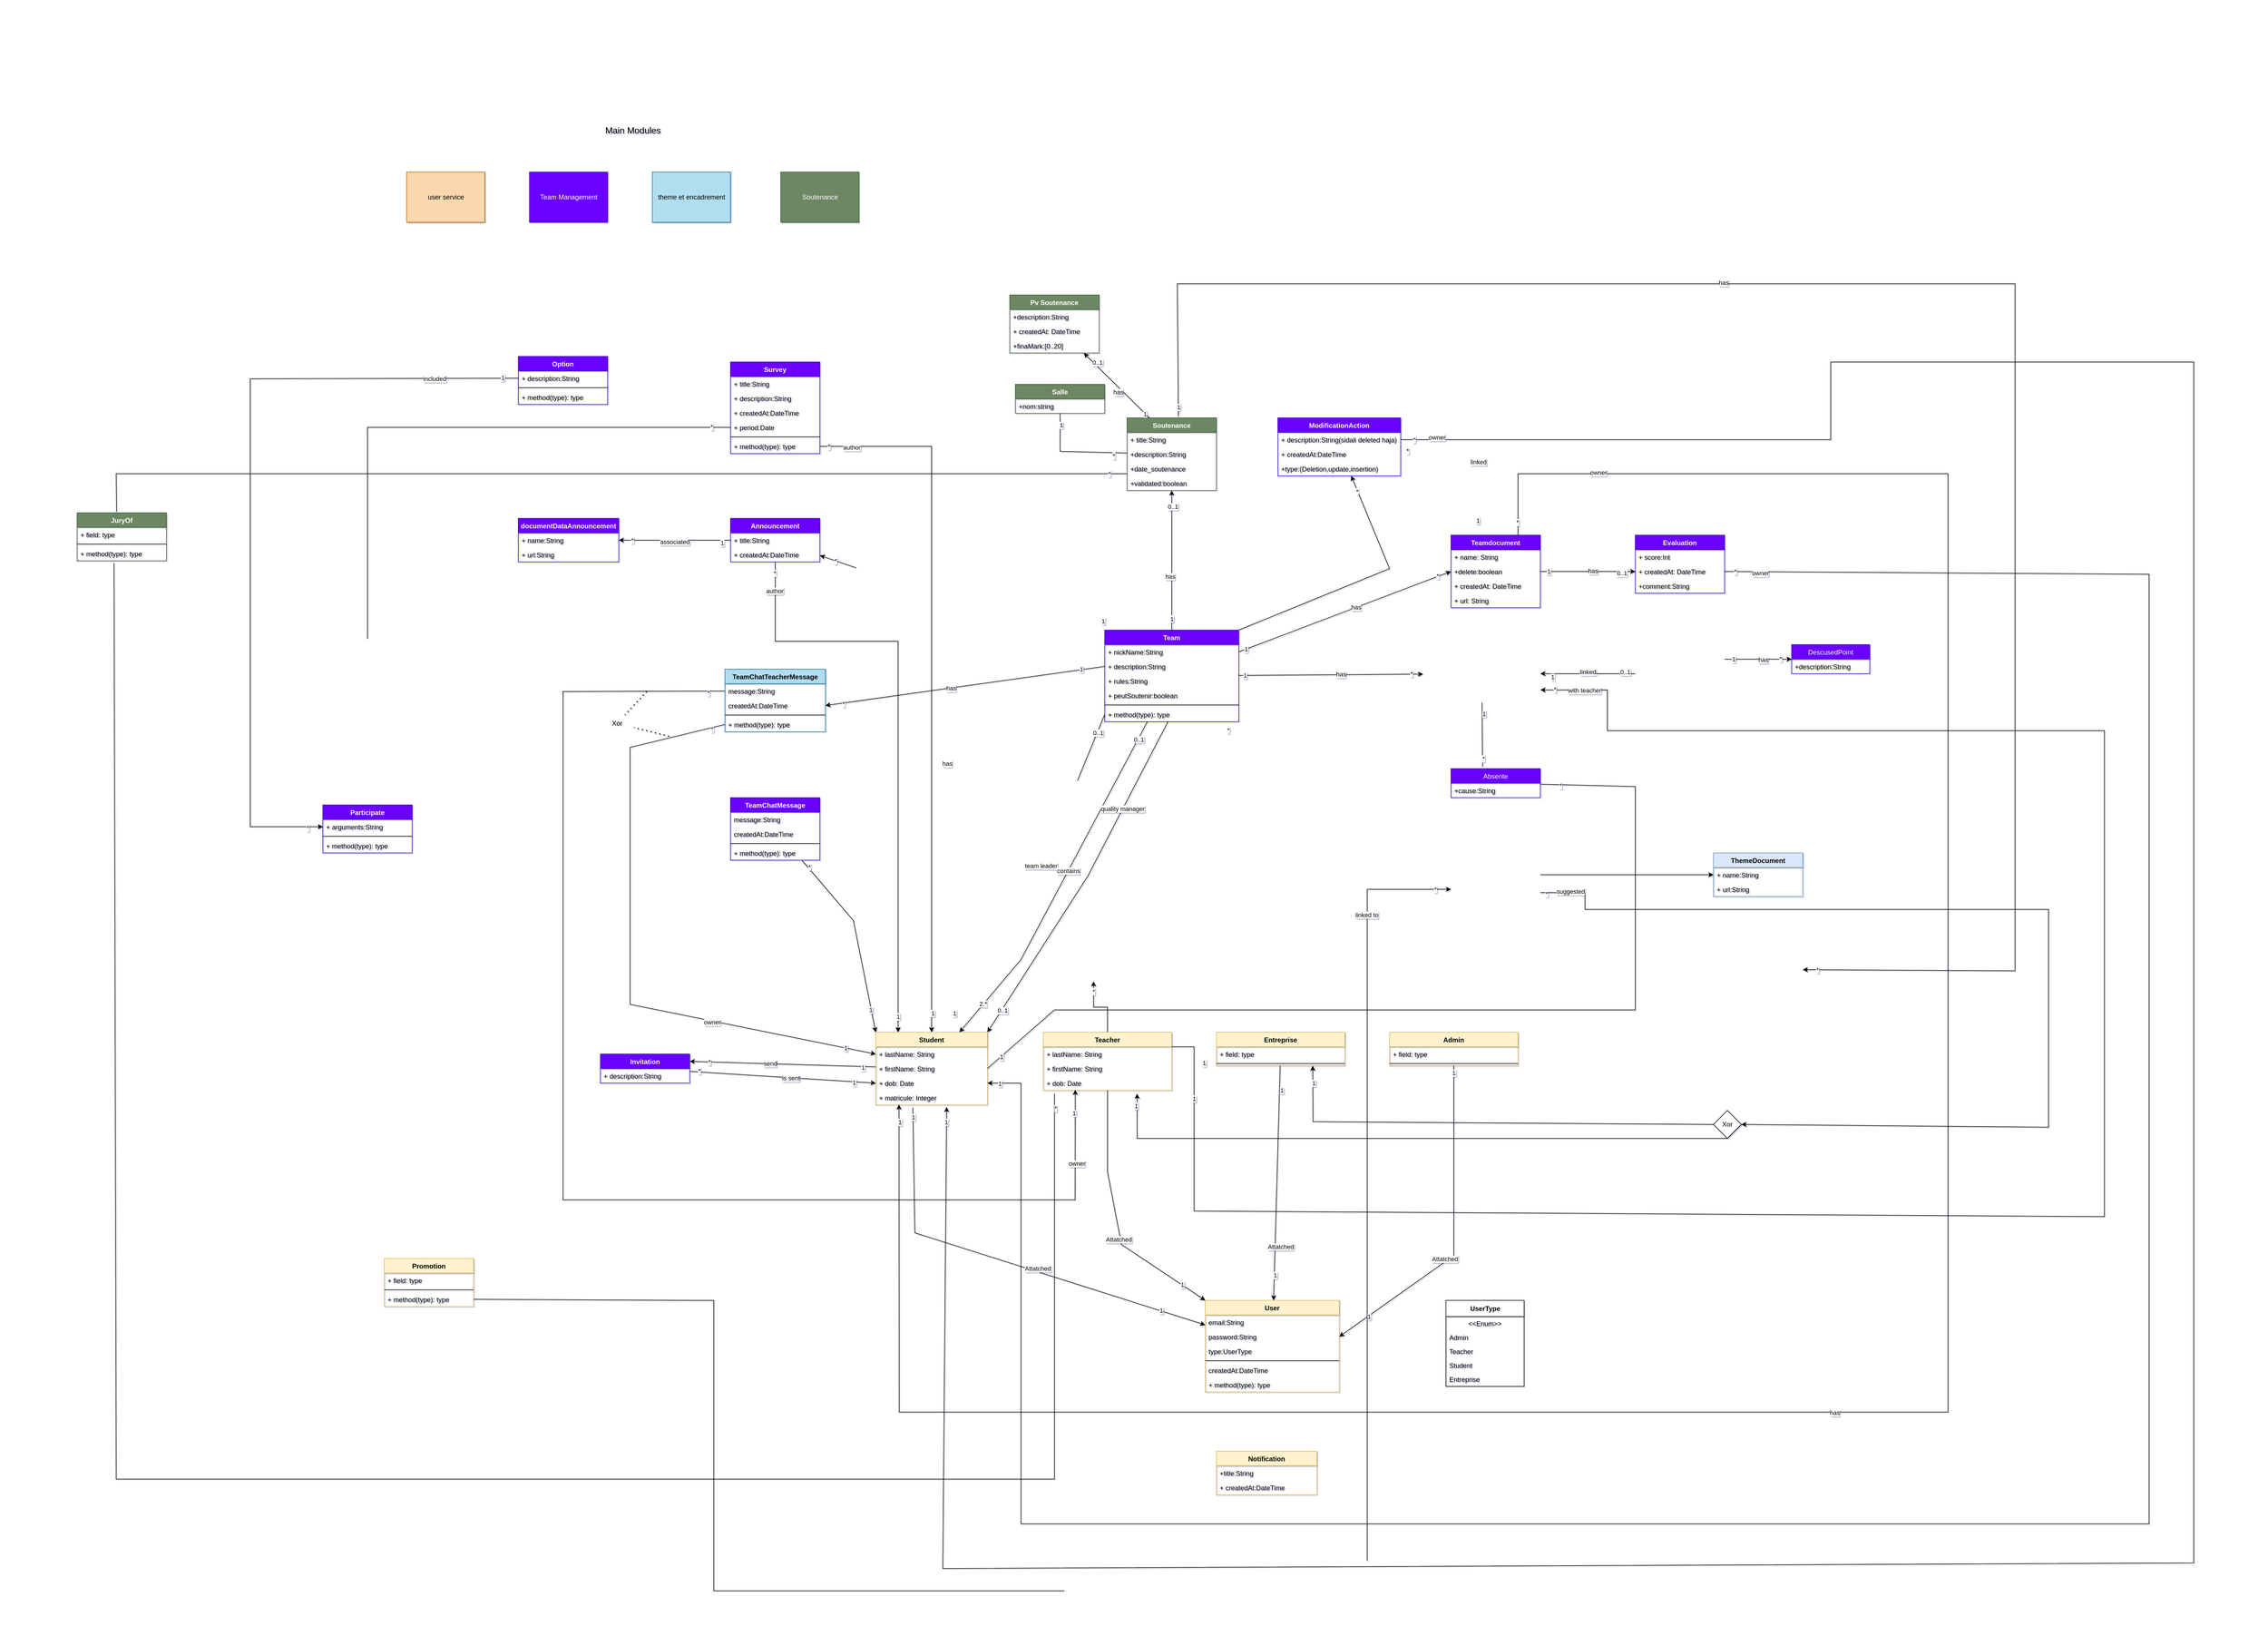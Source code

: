<mxfile version="18.1.3" type="github">
  <diagram id="1LL830OUw4vS3259Q5VO" name="Page-1">
    <mxGraphModel dx="1218" dy="637" grid="1" gridSize="10" guides="1" tooltips="1" connect="1" arrows="1" fold="1" page="1" pageScale="1" pageWidth="827" pageHeight="1169" math="0" shadow="1">
      <root>
        <mxCell id="0" />
        <mxCell id="1" parent="0" />
        <mxCell id="d_GsOg3H-JMKMB9eKFxA-395" value="" style="html=1;" parent="1" vertex="1">
          <mxGeometry x="890" y="610" width="930" height="275" as="geometry" />
        </mxCell>
        <mxCell id="d_GsOg3H-JMKMB9eKFxA-1" value="Student" style="swimlane;fontStyle=1;align=center;verticalAlign=top;childLayout=stackLayout;horizontal=1;startSize=26;horizontalStack=0;resizeParent=1;resizeParentMax=0;resizeLast=0;collapsible=1;marginBottom=0;fillColor=#fff2cc;strokeColor=#d6b656;" parent="1" vertex="1">
          <mxGeometry x="1790" y="2270" width="200" height="130" as="geometry" />
        </mxCell>
        <mxCell id="d_GsOg3H-JMKMB9eKFxA-2" value="+ lastName: String" style="text;strokeColor=none;fillColor=none;align=left;verticalAlign=top;spacingLeft=4;spacingRight=4;overflow=hidden;rotatable=0;points=[[0,0.5],[1,0.5]];portConstraint=eastwest;" parent="d_GsOg3H-JMKMB9eKFxA-1" vertex="1">
          <mxGeometry y="26" width="200" height="26" as="geometry" />
        </mxCell>
        <mxCell id="d_GsOg3H-JMKMB9eKFxA-3" value="+ firstName: String" style="text;strokeColor=none;fillColor=none;align=left;verticalAlign=top;spacingLeft=4;spacingRight=4;overflow=hidden;rotatable=0;points=[[0,0.5],[1,0.5]];portConstraint=eastwest;" parent="d_GsOg3H-JMKMB9eKFxA-1" vertex="1">
          <mxGeometry y="52" width="200" height="26" as="geometry" />
        </mxCell>
        <mxCell id="d_GsOg3H-JMKMB9eKFxA-4" value="+ dob: Date" style="text;strokeColor=none;fillColor=none;align=left;verticalAlign=top;spacingLeft=4;spacingRight=4;overflow=hidden;rotatable=0;points=[[0,0.5],[1,0.5]];portConstraint=eastwest;" parent="d_GsOg3H-JMKMB9eKFxA-1" vertex="1">
          <mxGeometry y="78" width="200" height="26" as="geometry" />
        </mxCell>
        <mxCell id="d_GsOg3H-JMKMB9eKFxA-5" value="+ matricule: Integer" style="text;strokeColor=none;fillColor=none;align=left;verticalAlign=top;spacingLeft=4;spacingRight=4;overflow=hidden;rotatable=0;points=[[0,0.5],[1,0.5]];portConstraint=eastwest;" parent="d_GsOg3H-JMKMB9eKFxA-1" vertex="1">
          <mxGeometry y="104" width="200" height="26" as="geometry" />
        </mxCell>
        <mxCell id="d_GsOg3H-JMKMB9eKFxA-6" value="Team" style="swimlane;fontStyle=1;align=center;verticalAlign=top;childLayout=stackLayout;horizontal=1;startSize=26;horizontalStack=0;resizeParent=1;resizeParentMax=0;resizeLast=0;collapsible=1;marginBottom=0;fillColor=#6a00ff;fontColor=#ffffff;strokeColor=#3700CC;" parent="1" vertex="1">
          <mxGeometry x="2200" y="1550" width="240" height="164" as="geometry" />
        </mxCell>
        <mxCell id="d_GsOg3H-JMKMB9eKFxA-7" value="+ nickName:String" style="text;strokeColor=none;fillColor=none;align=left;verticalAlign=top;spacingLeft=4;spacingRight=4;overflow=hidden;rotatable=0;points=[[0,0.5],[1,0.5]];portConstraint=eastwest;" parent="d_GsOg3H-JMKMB9eKFxA-6" vertex="1">
          <mxGeometry y="26" width="240" height="26" as="geometry" />
        </mxCell>
        <mxCell id="d_GsOg3H-JMKMB9eKFxA-8" value="+ description:String" style="text;strokeColor=none;fillColor=none;align=left;verticalAlign=top;spacingLeft=4;spacingRight=4;overflow=hidden;rotatable=0;points=[[0,0.5],[1,0.5]];portConstraint=eastwest;" parent="d_GsOg3H-JMKMB9eKFxA-6" vertex="1">
          <mxGeometry y="52" width="240" height="26" as="geometry" />
        </mxCell>
        <mxCell id="d_GsOg3H-JMKMB9eKFxA-9" value="+ rules:String" style="text;strokeColor=none;fillColor=none;align=left;verticalAlign=top;spacingLeft=4;spacingRight=4;overflow=hidden;rotatable=0;points=[[0,0.5],[1,0.5]];portConstraint=eastwest;" parent="d_GsOg3H-JMKMB9eKFxA-6" vertex="1">
          <mxGeometry y="78" width="240" height="26" as="geometry" />
        </mxCell>
        <mxCell id="bbzZo3IecPUf4sJxj1Zn-16" value="+ peutSoutenir:boolean" style="text;strokeColor=none;fillColor=none;align=left;verticalAlign=top;spacingLeft=4;spacingRight=4;overflow=hidden;rotatable=0;points=[[0,0.5],[1,0.5]];portConstraint=eastwest;" vertex="1" parent="d_GsOg3H-JMKMB9eKFxA-6">
          <mxGeometry y="104" width="240" height="26" as="geometry" />
        </mxCell>
        <mxCell id="d_GsOg3H-JMKMB9eKFxA-10" value="" style="line;strokeWidth=1;fillColor=none;align=left;verticalAlign=middle;spacingTop=-1;spacingLeft=3;spacingRight=3;rotatable=0;labelPosition=right;points=[];portConstraint=eastwest;" parent="d_GsOg3H-JMKMB9eKFxA-6" vertex="1">
          <mxGeometry y="130" width="240" height="8" as="geometry" />
        </mxCell>
        <mxCell id="d_GsOg3H-JMKMB9eKFxA-11" value="+ method(type): type" style="text;strokeColor=none;fillColor=none;align=left;verticalAlign=top;spacingLeft=4;spacingRight=4;overflow=hidden;rotatable=0;points=[[0,0.5],[1,0.5]];portConstraint=eastwest;" parent="d_GsOg3H-JMKMB9eKFxA-6" vertex="1">
          <mxGeometry y="138" width="240" height="26" as="geometry" />
        </mxCell>
        <mxCell id="d_GsOg3H-JMKMB9eKFxA-386" value="" style="edgeStyle=orthogonalEdgeStyle;rounded=0;orthogonalLoop=1;jettySize=auto;html=1;" parent="1" source="d_GsOg3H-JMKMB9eKFxA-12" target="d_GsOg3H-JMKMB9eKFxA-385" edge="1">
          <mxGeometry relative="1" as="geometry">
            <Array as="points">
              <mxPoint x="2205" y="2225" />
              <mxPoint x="2180" y="2225" />
            </Array>
          </mxGeometry>
        </mxCell>
        <mxCell id="d_GsOg3H-JMKMB9eKFxA-389" value="*" style="edgeLabel;html=1;align=center;verticalAlign=middle;resizable=0;points=[];" parent="d_GsOg3H-JMKMB9eKFxA-386" vertex="1" connectable="0">
          <mxGeometry x="0.31" relative="1" as="geometry">
            <mxPoint y="-22" as="offset" />
          </mxGeometry>
        </mxCell>
        <mxCell id="d_GsOg3H-JMKMB9eKFxA-12" value="Teacher" style="swimlane;fontStyle=1;align=center;verticalAlign=top;childLayout=stackLayout;horizontal=1;startSize=26;horizontalStack=0;resizeParent=1;resizeParentMax=0;resizeLast=0;collapsible=1;marginBottom=0;fillColor=#fff2cc;strokeColor=#d6b656;" parent="1" vertex="1">
          <mxGeometry x="2090" y="2270" width="230" height="104" as="geometry" />
        </mxCell>
        <mxCell id="d_GsOg3H-JMKMB9eKFxA-13" value="+ lastName: String" style="text;strokeColor=none;fillColor=none;align=left;verticalAlign=top;spacingLeft=4;spacingRight=4;overflow=hidden;rotatable=0;points=[[0,0.5],[1,0.5]];portConstraint=eastwest;" parent="d_GsOg3H-JMKMB9eKFxA-12" vertex="1">
          <mxGeometry y="26" width="230" height="26" as="geometry" />
        </mxCell>
        <mxCell id="d_GsOg3H-JMKMB9eKFxA-14" value="+ firstName: String" style="text;strokeColor=none;fillColor=none;align=left;verticalAlign=top;spacingLeft=4;spacingRight=4;overflow=hidden;rotatable=0;points=[[0,0.5],[1,0.5]];portConstraint=eastwest;" parent="d_GsOg3H-JMKMB9eKFxA-12" vertex="1">
          <mxGeometry y="52" width="230" height="26" as="geometry" />
        </mxCell>
        <mxCell id="d_GsOg3H-JMKMB9eKFxA-15" value="+ dob: Date" style="text;strokeColor=none;fillColor=none;align=left;verticalAlign=top;spacingLeft=4;spacingRight=4;overflow=hidden;rotatable=0;points=[[0,0.5],[1,0.5]];portConstraint=eastwest;" parent="d_GsOg3H-JMKMB9eKFxA-12" vertex="1">
          <mxGeometry y="78" width="230" height="26" as="geometry" />
        </mxCell>
        <mxCell id="d_GsOg3H-JMKMB9eKFxA-16" value="Entreprise" style="swimlane;fontStyle=1;align=center;verticalAlign=top;childLayout=stackLayout;horizontal=1;startSize=26;horizontalStack=0;resizeParent=1;resizeParentMax=0;resizeLast=0;collapsible=1;marginBottom=0;fillColor=#fff2cc;strokeColor=#d6b656;" parent="1" vertex="1">
          <mxGeometry x="2400" y="2270" width="230" height="60" as="geometry" />
        </mxCell>
        <mxCell id="d_GsOg3H-JMKMB9eKFxA-17" value="+ field: type" style="text;strokeColor=none;fillColor=none;align=left;verticalAlign=top;spacingLeft=4;spacingRight=4;overflow=hidden;rotatable=0;points=[[0,0.5],[1,0.5]];portConstraint=eastwest;" parent="d_GsOg3H-JMKMB9eKFxA-16" vertex="1">
          <mxGeometry y="26" width="230" height="26" as="geometry" />
        </mxCell>
        <mxCell id="d_GsOg3H-JMKMB9eKFxA-18" value="" style="line;strokeWidth=1;fillColor=none;align=left;verticalAlign=middle;spacingTop=-1;spacingLeft=3;spacingRight=3;rotatable=0;labelPosition=right;points=[];portConstraint=eastwest;" parent="d_GsOg3H-JMKMB9eKFxA-16" vertex="1">
          <mxGeometry y="52" width="230" height="8" as="geometry" />
        </mxCell>
        <mxCell id="d_GsOg3H-JMKMB9eKFxA-19" value="Admin" style="swimlane;fontStyle=1;align=center;verticalAlign=top;childLayout=stackLayout;horizontal=1;startSize=26;horizontalStack=0;resizeParent=1;resizeParentMax=0;resizeLast=0;collapsible=1;marginBottom=0;fillColor=#fff2cc;strokeColor=#d6b656;" parent="1" vertex="1">
          <mxGeometry x="2710" y="2270" width="230" height="60" as="geometry" />
        </mxCell>
        <mxCell id="d_GsOg3H-JMKMB9eKFxA-20" value="+ field: type" style="text;strokeColor=none;fillColor=none;align=left;verticalAlign=top;spacingLeft=4;spacingRight=4;overflow=hidden;rotatable=0;points=[[0,0.5],[1,0.5]];portConstraint=eastwest;" parent="d_GsOg3H-JMKMB9eKFxA-19" vertex="1">
          <mxGeometry y="26" width="230" height="26" as="geometry" />
        </mxCell>
        <mxCell id="d_GsOg3H-JMKMB9eKFxA-21" value="" style="line;strokeWidth=1;fillColor=none;align=left;verticalAlign=middle;spacingTop=-1;spacingLeft=3;spacingRight=3;rotatable=0;labelPosition=right;points=[];portConstraint=eastwest;" parent="d_GsOg3H-JMKMB9eKFxA-19" vertex="1">
          <mxGeometry y="52" width="230" height="8" as="geometry" />
        </mxCell>
        <mxCell id="d_GsOg3H-JMKMB9eKFxA-22" value="User" style="swimlane;fontStyle=1;align=center;verticalAlign=top;childLayout=stackLayout;horizontal=1;startSize=26;horizontalStack=0;resizeParent=1;resizeParentMax=0;resizeLast=0;collapsible=1;marginBottom=0;strokeColor=#d6b656;fillColor=#fff2cc;" parent="1" vertex="1">
          <mxGeometry x="2380" y="2750" width="240" height="164" as="geometry" />
        </mxCell>
        <mxCell id="d_GsOg3H-JMKMB9eKFxA-23" value="email:String" style="text;strokeColor=none;fillColor=none;align=left;verticalAlign=top;spacingLeft=4;spacingRight=4;overflow=hidden;rotatable=0;points=[[0,0.5],[1,0.5]];portConstraint=eastwest;" parent="d_GsOg3H-JMKMB9eKFxA-22" vertex="1">
          <mxGeometry y="26" width="240" height="26" as="geometry" />
        </mxCell>
        <mxCell id="d_GsOg3H-JMKMB9eKFxA-24" value="password:String" style="text;strokeColor=none;fillColor=none;align=left;verticalAlign=top;spacingLeft=4;spacingRight=4;overflow=hidden;rotatable=0;points=[[0,0.5],[1,0.5]];portConstraint=eastwest;" parent="d_GsOg3H-JMKMB9eKFxA-22" vertex="1">
          <mxGeometry y="52" width="240" height="26" as="geometry" />
        </mxCell>
        <mxCell id="d_GsOg3H-JMKMB9eKFxA-25" value="type:UserType" style="text;strokeColor=none;fillColor=none;align=left;verticalAlign=top;spacingLeft=4;spacingRight=4;overflow=hidden;rotatable=0;points=[[0,0.5],[1,0.5]];portConstraint=eastwest;" parent="d_GsOg3H-JMKMB9eKFxA-22" vertex="1">
          <mxGeometry y="78" width="240" height="26" as="geometry" />
        </mxCell>
        <mxCell id="d_GsOg3H-JMKMB9eKFxA-26" value="" style="line;strokeWidth=1;fillColor=none;align=left;verticalAlign=middle;spacingTop=-1;spacingLeft=3;spacingRight=3;rotatable=0;labelPosition=right;points=[];portConstraint=eastwest;" parent="d_GsOg3H-JMKMB9eKFxA-22" vertex="1">
          <mxGeometry y="104" width="240" height="8" as="geometry" />
        </mxCell>
        <mxCell id="d_GsOg3H-JMKMB9eKFxA-27" value="createdAt:DateTime" style="text;strokeColor=none;fillColor=none;align=left;verticalAlign=top;spacingLeft=4;spacingRight=4;overflow=hidden;rotatable=0;points=[[0,0.5],[1,0.5]];portConstraint=eastwest;" parent="d_GsOg3H-JMKMB9eKFxA-22" vertex="1">
          <mxGeometry y="112" width="240" height="26" as="geometry" />
        </mxCell>
        <mxCell id="d_GsOg3H-JMKMB9eKFxA-28" value="+ method(type): type" style="text;strokeColor=none;fillColor=none;align=left;verticalAlign=top;spacingLeft=4;spacingRight=4;overflow=hidden;rotatable=0;points=[[0,0.5],[1,0.5]];portConstraint=eastwest;" parent="d_GsOg3H-JMKMB9eKFxA-22" vertex="1">
          <mxGeometry y="138" width="240" height="26" as="geometry" />
        </mxCell>
        <mxCell id="d_GsOg3H-JMKMB9eKFxA-29" value="" style="endArrow=classic;html=1;rounded=0;exitX=0.332;exitY=1.192;exitDx=0;exitDy=0;exitPerimeter=0;" parent="1" source="d_GsOg3H-JMKMB9eKFxA-5" target="d_GsOg3H-JMKMB9eKFxA-22" edge="1">
          <mxGeometry width="50" height="50" relative="1" as="geometry">
            <mxPoint x="2049" y="2460" as="sourcePoint" />
            <mxPoint x="2124" y="2773" as="targetPoint" />
            <Array as="points">
              <mxPoint x="1860" y="2629" />
            </Array>
          </mxGeometry>
        </mxCell>
        <mxCell id="d_GsOg3H-JMKMB9eKFxA-30" value="Attatched" style="edgeLabel;html=1;align=center;verticalAlign=middle;resizable=0;points=[];" parent="d_GsOg3H-JMKMB9eKFxA-29" vertex="1" connectable="0">
          <mxGeometry x="0.197" y="3" relative="1" as="geometry">
            <mxPoint x="-7" y="-5" as="offset" />
          </mxGeometry>
        </mxCell>
        <mxCell id="d_GsOg3H-JMKMB9eKFxA-31" value="1" style="edgeLabel;html=1;align=center;verticalAlign=middle;resizable=0;points=[];" parent="d_GsOg3H-JMKMB9eKFxA-29" vertex="1" connectable="0">
          <mxGeometry x="0.784" y="1" relative="1" as="geometry">
            <mxPoint as="offset" />
          </mxGeometry>
        </mxCell>
        <mxCell id="d_GsOg3H-JMKMB9eKFxA-32" value="1" style="edgeLabel;html=1;align=center;verticalAlign=middle;resizable=0;points=[];" parent="d_GsOg3H-JMKMB9eKFxA-29" vertex="1" connectable="0">
          <mxGeometry x="-0.953" relative="1" as="geometry">
            <mxPoint y="-1" as="offset" />
          </mxGeometry>
        </mxCell>
        <mxCell id="d_GsOg3H-JMKMB9eKFxA-33" value="" style="endArrow=classic;html=1;rounded=0;entryX=0;entryY=0;entryDx=0;entryDy=0;" parent="1" source="d_GsOg3H-JMKMB9eKFxA-12" target="d_GsOg3H-JMKMB9eKFxA-22" edge="1">
          <mxGeometry width="50" height="50" relative="1" as="geometry">
            <mxPoint x="2280" y="2310.002" as="sourcePoint" />
            <mxPoint x="2660" y="2548.002" as="targetPoint" />
            <Array as="points">
              <mxPoint x="2205" y="2520" />
              <mxPoint x="2230" y="2650" />
            </Array>
          </mxGeometry>
        </mxCell>
        <mxCell id="d_GsOg3H-JMKMB9eKFxA-34" value="Attatched" style="edgeLabel;html=1;align=center;verticalAlign=middle;resizable=0;points=[];" parent="d_GsOg3H-JMKMB9eKFxA-33" vertex="1" connectable="0">
          <mxGeometry x="0.197" y="3" relative="1" as="geometry">
            <mxPoint x="-7" y="-5" as="offset" />
          </mxGeometry>
        </mxCell>
        <mxCell id="d_GsOg3H-JMKMB9eKFxA-35" value="1" style="edgeLabel;html=1;align=center;verticalAlign=middle;resizable=0;points=[];" parent="d_GsOg3H-JMKMB9eKFxA-33" vertex="1" connectable="0">
          <mxGeometry x="0.784" y="1" relative="1" as="geometry">
            <mxPoint as="offset" />
          </mxGeometry>
        </mxCell>
        <mxCell id="d_GsOg3H-JMKMB9eKFxA-36" value="" style="endArrow=classic;html=1;rounded=0;entryX=1;entryY=0.5;entryDx=0;entryDy=0;" parent="1" source="d_GsOg3H-JMKMB9eKFxA-19" target="d_GsOg3H-JMKMB9eKFxA-24" edge="1">
          <mxGeometry width="50" height="50" relative="1" as="geometry">
            <mxPoint x="2590" y="2340" as="sourcePoint" />
            <mxPoint x="3070" y="2622.053" as="targetPoint" />
            <Array as="points">
              <mxPoint x="2825" y="2670" />
            </Array>
          </mxGeometry>
        </mxCell>
        <mxCell id="d_GsOg3H-JMKMB9eKFxA-37" value="Attatched" style="edgeLabel;html=1;align=center;verticalAlign=middle;resizable=0;points=[];" parent="d_GsOg3H-JMKMB9eKFxA-36" vertex="1" connectable="0">
          <mxGeometry x="0.197" y="3" relative="1" as="geometry">
            <mxPoint x="-7" y="-5" as="offset" />
          </mxGeometry>
        </mxCell>
        <mxCell id="d_GsOg3H-JMKMB9eKFxA-38" value="1" style="edgeLabel;html=1;align=center;verticalAlign=middle;resizable=0;points=[];" parent="d_GsOg3H-JMKMB9eKFxA-36" vertex="1" connectable="0">
          <mxGeometry x="0.784" y="1" relative="1" as="geometry">
            <mxPoint as="offset" />
          </mxGeometry>
        </mxCell>
        <mxCell id="d_GsOg3H-JMKMB9eKFxA-39" value="1" style="edgeLabel;html=1;align=center;verticalAlign=middle;resizable=0;points=[];" parent="d_GsOg3H-JMKMB9eKFxA-36" vertex="1" connectable="0">
          <mxGeometry x="-0.953" relative="1" as="geometry">
            <mxPoint y="-1" as="offset" />
          </mxGeometry>
        </mxCell>
        <mxCell id="d_GsOg3H-JMKMB9eKFxA-40" value="" style="endArrow=classic;html=1;rounded=0;" parent="1" source="d_GsOg3H-JMKMB9eKFxA-16" target="d_GsOg3H-JMKMB9eKFxA-22" edge="1">
          <mxGeometry width="50" height="50" relative="1" as="geometry">
            <mxPoint x="2389.998" y="2340" as="sourcePoint" />
            <mxPoint x="2549.79" y="2576" as="targetPoint" />
            <Array as="points" />
          </mxGeometry>
        </mxCell>
        <mxCell id="d_GsOg3H-JMKMB9eKFxA-41" value="Attatched" style="edgeLabel;html=1;align=center;verticalAlign=middle;resizable=0;points=[];" parent="d_GsOg3H-JMKMB9eKFxA-40" vertex="1" connectable="0">
          <mxGeometry x="0.197" y="3" relative="1" as="geometry">
            <mxPoint x="5" y="72" as="offset" />
          </mxGeometry>
        </mxCell>
        <mxCell id="d_GsOg3H-JMKMB9eKFxA-42" value="1" style="edgeLabel;html=1;align=center;verticalAlign=middle;resizable=0;points=[];" parent="d_GsOg3H-JMKMB9eKFxA-40" vertex="1" connectable="0">
          <mxGeometry x="0.784" y="1" relative="1" as="geometry">
            <mxPoint as="offset" />
          </mxGeometry>
        </mxCell>
        <mxCell id="d_GsOg3H-JMKMB9eKFxA-43" value="1" style="edgeLabel;html=1;align=center;verticalAlign=middle;resizable=0;points=[];" parent="d_GsOg3H-JMKMB9eKFxA-40" vertex="1" connectable="0">
          <mxGeometry x="-0.79" y="4" relative="1" as="geometry">
            <mxPoint as="offset" />
          </mxGeometry>
        </mxCell>
        <mxCell id="d_GsOg3H-JMKMB9eKFxA-44" value="Notification" style="swimlane;fontStyle=1;align=center;verticalAlign=top;childLayout=stackLayout;horizontal=1;startSize=26;horizontalStack=0;resizeParent=1;resizeParentMax=0;resizeLast=0;collapsible=1;marginBottom=0;fillColor=#fff2cc;strokeColor=#d6b656;" parent="1" vertex="1">
          <mxGeometry x="2400" y="3020" width="180" height="78" as="geometry" />
        </mxCell>
        <mxCell id="d_GsOg3H-JMKMB9eKFxA-45" value="+title:String" style="text;strokeColor=none;fillColor=none;align=left;verticalAlign=top;spacingLeft=4;spacingRight=4;overflow=hidden;rotatable=0;points=[[0,0.5],[1,0.5]];portConstraint=eastwest;" parent="d_GsOg3H-JMKMB9eKFxA-44" vertex="1">
          <mxGeometry y="26" width="180" height="26" as="geometry" />
        </mxCell>
        <mxCell id="d_GsOg3H-JMKMB9eKFxA-46" value="+ createdAt:DateTime" style="text;strokeColor=none;fillColor=none;align=left;verticalAlign=top;spacingLeft=4;spacingRight=4;overflow=hidden;rotatable=0;points=[[0,0.5],[1,0.5]];portConstraint=eastwest;" parent="d_GsOg3H-JMKMB9eKFxA-44" vertex="1">
          <mxGeometry y="52" width="180" height="26" as="geometry" />
        </mxCell>
        <mxCell id="d_GsOg3H-JMKMB9eKFxA-47" value="Invitation" style="swimlane;fontStyle=1;align=center;verticalAlign=top;childLayout=stackLayout;horizontal=1;startSize=26;horizontalStack=0;resizeParent=1;resizeParentMax=0;resizeLast=0;collapsible=1;marginBottom=0;fillColor=#6a00ff;fontColor=#ffffff;strokeColor=#3700CC;" parent="1" vertex="1">
          <mxGeometry x="1297" y="2309" width="160" height="52" as="geometry" />
        </mxCell>
        <mxCell id="d_GsOg3H-JMKMB9eKFxA-48" value="+ description:String" style="text;strokeColor=none;fillColor=none;align=left;verticalAlign=top;spacingLeft=4;spacingRight=4;overflow=hidden;rotatable=0;points=[[0,0.5],[1,0.5]];portConstraint=eastwest;" parent="d_GsOg3H-JMKMB9eKFxA-47" vertex="1">
          <mxGeometry y="26" width="160" height="26" as="geometry" />
        </mxCell>
        <mxCell id="d_GsOg3H-JMKMB9eKFxA-49" value="" style="endArrow=classic;html=1;rounded=0;entryX=1;entryY=0.25;entryDx=0;entryDy=0;" parent="1" source="d_GsOg3H-JMKMB9eKFxA-1" target="d_GsOg3H-JMKMB9eKFxA-47" edge="1">
          <mxGeometry width="50" height="50" relative="1" as="geometry">
            <mxPoint x="1710" y="2482.111" as="sourcePoint" />
            <mxPoint x="1530" y="2400" as="targetPoint" />
            <Array as="points" />
          </mxGeometry>
        </mxCell>
        <mxCell id="d_GsOg3H-JMKMB9eKFxA-50" value="send" style="edgeLabel;html=1;align=center;verticalAlign=middle;resizable=0;points=[];" parent="d_GsOg3H-JMKMB9eKFxA-49" vertex="1" connectable="0">
          <mxGeometry x="0.138" y="-1" relative="1" as="geometry">
            <mxPoint as="offset" />
          </mxGeometry>
        </mxCell>
        <mxCell id="d_GsOg3H-JMKMB9eKFxA-51" value="*" style="edgeLabel;html=1;align=center;verticalAlign=middle;resizable=0;points=[];" parent="d_GsOg3H-JMKMB9eKFxA-49" vertex="1" connectable="0">
          <mxGeometry x="0.792" relative="1" as="geometry">
            <mxPoint as="offset" />
          </mxGeometry>
        </mxCell>
        <mxCell id="d_GsOg3H-JMKMB9eKFxA-52" value="1" style="edgeLabel;html=1;align=center;verticalAlign=middle;resizable=0;points=[];" parent="d_GsOg3H-JMKMB9eKFxA-49" vertex="1" connectable="0">
          <mxGeometry x="-0.862" y="1" relative="1" as="geometry">
            <mxPoint as="offset" />
          </mxGeometry>
        </mxCell>
        <mxCell id="d_GsOg3H-JMKMB9eKFxA-53" value="" style="endArrow=classic;html=1;rounded=0;entryX=0;entryY=0.5;entryDx=0;entryDy=0;" parent="1" source="d_GsOg3H-JMKMB9eKFxA-47" target="d_GsOg3H-JMKMB9eKFxA-4" edge="1">
          <mxGeometry width="50" height="50" relative="1" as="geometry">
            <mxPoint x="1770" y="2410" as="sourcePoint" />
            <mxPoint x="1510" y="2410" as="targetPoint" />
            <Array as="points" />
          </mxGeometry>
        </mxCell>
        <mxCell id="d_GsOg3H-JMKMB9eKFxA-54" value="*" style="edgeLabel;html=1;align=center;verticalAlign=middle;resizable=0;points=[];" parent="d_GsOg3H-JMKMB9eKFxA-53" vertex="1" connectable="0">
          <mxGeometry x="-0.901" y="2" relative="1" as="geometry">
            <mxPoint as="offset" />
          </mxGeometry>
        </mxCell>
        <mxCell id="d_GsOg3H-JMKMB9eKFxA-55" value="is sent" style="edgeLabel;html=1;align=center;verticalAlign=middle;resizable=0;points=[];" parent="d_GsOg3H-JMKMB9eKFxA-53" vertex="1" connectable="0">
          <mxGeometry x="0.085" relative="1" as="geometry">
            <mxPoint as="offset" />
          </mxGeometry>
        </mxCell>
        <mxCell id="d_GsOg3H-JMKMB9eKFxA-56" value="1" style="edgeLabel;html=1;align=center;verticalAlign=middle;resizable=0;points=[];" parent="d_GsOg3H-JMKMB9eKFxA-53" vertex="1" connectable="0">
          <mxGeometry x="0.762" y="-1" relative="1" as="geometry">
            <mxPoint as="offset" />
          </mxGeometry>
        </mxCell>
        <mxCell id="d_GsOg3H-JMKMB9eKFxA-57" value="" style="endArrow=classic;html=1;rounded=0;entryX=0.75;entryY=0;entryDx=0;entryDy=0;" parent="1" source="d_GsOg3H-JMKMB9eKFxA-6" target="d_GsOg3H-JMKMB9eKFxA-1" edge="1">
          <mxGeometry width="50" height="50" relative="1" as="geometry">
            <mxPoint x="1893" y="1834" as="sourcePoint" />
            <mxPoint x="2005" y="2170" as="targetPoint" />
            <Array as="points">
              <mxPoint x="2050" y="2140" />
            </Array>
          </mxGeometry>
        </mxCell>
        <mxCell id="d_GsOg3H-JMKMB9eKFxA-58" value="contains" style="edgeLabel;html=1;align=center;verticalAlign=middle;resizable=0;points=[];" parent="d_GsOg3H-JMKMB9eKFxA-57" vertex="1" connectable="0">
          <mxGeometry x="-0.077" y="1" relative="1" as="geometry">
            <mxPoint x="-1" as="offset" />
          </mxGeometry>
        </mxCell>
        <mxCell id="d_GsOg3H-JMKMB9eKFxA-59" value="2.*" style="edgeLabel;html=1;align=center;verticalAlign=middle;resizable=0;points=[];" parent="d_GsOg3H-JMKMB9eKFxA-57" vertex="1" connectable="0">
          <mxGeometry x="0.798" y="-1" relative="1" as="geometry">
            <mxPoint as="offset" />
          </mxGeometry>
        </mxCell>
        <mxCell id="d_GsOg3H-JMKMB9eKFxA-60" value="0..1" style="edgeLabel;html=1;align=center;verticalAlign=middle;resizable=0;points=[];" parent="d_GsOg3H-JMKMB9eKFxA-57" vertex="1" connectable="0">
          <mxGeometry x="-0.891" y="1" relative="1" as="geometry">
            <mxPoint as="offset" />
          </mxGeometry>
        </mxCell>
        <mxCell id="d_GsOg3H-JMKMB9eKFxA-61" value="" style="endArrow=classic;html=1;rounded=0;entryX=0.618;entryY=-0.023;entryDx=0;entryDy=0;exitX=0;exitY=0.5;exitDx=0;exitDy=0;entryPerimeter=0;" parent="1" source="d_GsOg3H-JMKMB9eKFxA-11" target="d_GsOg3H-JMKMB9eKFxA-1" edge="1">
          <mxGeometry width="50" height="50" relative="1" as="geometry">
            <mxPoint x="2123.514" y="1620" as="sourcePoint" />
            <mxPoint x="1776" y="2202" as="targetPoint" />
            <Array as="points">
              <mxPoint x="2040" y="2090" />
            </Array>
          </mxGeometry>
        </mxCell>
        <mxCell id="d_GsOg3H-JMKMB9eKFxA-62" value="0..1" style="edgeLabel;html=1;align=center;verticalAlign=middle;resizable=0;points=[];" parent="d_GsOg3H-JMKMB9eKFxA-61" vertex="1" connectable="0">
          <mxGeometry x="-0.891" y="1" relative="1" as="geometry">
            <mxPoint as="offset" />
          </mxGeometry>
        </mxCell>
        <mxCell id="d_GsOg3H-JMKMB9eKFxA-63" value="team leader" style="edgeLabel;html=1;align=center;verticalAlign=middle;resizable=0;points=[];" parent="d_GsOg3H-JMKMB9eKFxA-61" vertex="1" connectable="0">
          <mxGeometry x="-0.078" y="-3" relative="1" as="geometry">
            <mxPoint as="offset" />
          </mxGeometry>
        </mxCell>
        <mxCell id="d_GsOg3H-JMKMB9eKFxA-64" value="1" style="edgeLabel;html=1;align=center;verticalAlign=middle;resizable=0;points=[];" parent="d_GsOg3H-JMKMB9eKFxA-61" vertex="1" connectable="0">
          <mxGeometry x="0.889" y="-4" relative="1" as="geometry">
            <mxPoint as="offset" />
          </mxGeometry>
        </mxCell>
        <mxCell id="d_GsOg3H-JMKMB9eKFxA-65" value="" style="endArrow=classic;html=1;rounded=0;entryX=1;entryY=0;entryDx=0;entryDy=0;" parent="1" source="d_GsOg3H-JMKMB9eKFxA-11" target="d_GsOg3H-JMKMB9eKFxA-1" edge="1">
          <mxGeometry width="50" height="50" relative="1" as="geometry">
            <mxPoint x="1921.111" y="1834" as="sourcePoint" />
            <mxPoint x="2170" y="2200" as="targetPoint" />
            <Array as="points">
              <mxPoint x="2170" y="1990" />
            </Array>
          </mxGeometry>
        </mxCell>
        <mxCell id="d_GsOg3H-JMKMB9eKFxA-66" value="0..1" style="edgeLabel;html=1;align=center;verticalAlign=middle;resizable=0;points=[];" parent="d_GsOg3H-JMKMB9eKFxA-65" vertex="1" connectable="0">
          <mxGeometry x="0.849" y="2" relative="1" as="geometry">
            <mxPoint x="-1" y="1" as="offset" />
          </mxGeometry>
        </mxCell>
        <mxCell id="d_GsOg3H-JMKMB9eKFxA-67" value="quality manager" style="edgeLabel;html=1;align=center;verticalAlign=middle;resizable=0;points=[];" parent="d_GsOg3H-JMKMB9eKFxA-65" vertex="1" connectable="0">
          <mxGeometry x="-0.454" relative="1" as="geometry">
            <mxPoint as="offset" />
          </mxGeometry>
        </mxCell>
        <mxCell id="d_GsOg3H-JMKMB9eKFxA-68" value="TeamChatMessage" style="swimlane;fontStyle=1;align=center;verticalAlign=top;childLayout=stackLayout;horizontal=1;startSize=26;horizontalStack=0;resizeParent=1;resizeParentMax=0;resizeLast=0;collapsible=1;marginBottom=0;fillColor=#6a00ff;fontColor=#ffffff;strokeColor=#3700CC;" parent="1" vertex="1">
          <mxGeometry x="1530" y="1850" width="160" height="112" as="geometry" />
        </mxCell>
        <mxCell id="d_GsOg3H-JMKMB9eKFxA-69" value="message:String" style="text;strokeColor=none;fillColor=none;align=left;verticalAlign=top;spacingLeft=4;spacingRight=4;overflow=hidden;rotatable=0;points=[[0,0.5],[1,0.5]];portConstraint=eastwest;" parent="d_GsOg3H-JMKMB9eKFxA-68" vertex="1">
          <mxGeometry y="26" width="160" height="26" as="geometry" />
        </mxCell>
        <mxCell id="d_GsOg3H-JMKMB9eKFxA-70" value="createdAt:DateTime" style="text;strokeColor=none;fillColor=none;align=left;verticalAlign=top;spacingLeft=4;spacingRight=4;overflow=hidden;rotatable=0;points=[[0,0.5],[1,0.5]];portConstraint=eastwest;" parent="d_GsOg3H-JMKMB9eKFxA-68" vertex="1">
          <mxGeometry y="52" width="160" height="26" as="geometry" />
        </mxCell>
        <mxCell id="d_GsOg3H-JMKMB9eKFxA-71" value="" style="line;strokeWidth=1;fillColor=none;align=left;verticalAlign=middle;spacingTop=-1;spacingLeft=3;spacingRight=3;rotatable=0;labelPosition=right;points=[];portConstraint=eastwest;" parent="d_GsOg3H-JMKMB9eKFxA-68" vertex="1">
          <mxGeometry y="78" width="160" height="8" as="geometry" />
        </mxCell>
        <mxCell id="d_GsOg3H-JMKMB9eKFxA-72" value="+ method(type): type" style="text;strokeColor=none;fillColor=none;align=left;verticalAlign=top;spacingLeft=4;spacingRight=4;overflow=hidden;rotatable=0;points=[[0,0.5],[1,0.5]];portConstraint=eastwest;" parent="d_GsOg3H-JMKMB9eKFxA-68" vertex="1">
          <mxGeometry y="86" width="160" height="26" as="geometry" />
        </mxCell>
        <mxCell id="d_GsOg3H-JMKMB9eKFxA-73" value="" style="endArrow=classic;html=1;rounded=0;entryX=0;entryY=0;entryDx=0;entryDy=0;" parent="1" source="d_GsOg3H-JMKMB9eKFxA-68" target="d_GsOg3H-JMKMB9eKFxA-1" edge="1">
          <mxGeometry width="50" height="50" relative="1" as="geometry">
            <mxPoint x="1720" y="1979.998" as="sourcePoint" />
            <mxPoint x="1980" y="1999.88" as="targetPoint" />
            <Array as="points">
              <mxPoint x="1750" y="2070" />
            </Array>
          </mxGeometry>
        </mxCell>
        <mxCell id="d_GsOg3H-JMKMB9eKFxA-74" value="*" style="edgeLabel;html=1;align=center;verticalAlign=middle;resizable=0;points=[];" parent="d_GsOg3H-JMKMB9eKFxA-73" vertex="1" connectable="0">
          <mxGeometry x="-0.901" y="2" relative="1" as="geometry">
            <mxPoint as="offset" />
          </mxGeometry>
        </mxCell>
        <mxCell id="d_GsOg3H-JMKMB9eKFxA-75" value="1" style="edgeLabel;html=1;align=center;verticalAlign=middle;resizable=0;points=[];" parent="d_GsOg3H-JMKMB9eKFxA-73" vertex="1" connectable="0">
          <mxGeometry x="0.762" y="-1" relative="1" as="geometry">
            <mxPoint as="offset" />
          </mxGeometry>
        </mxCell>
        <mxCell id="d_GsOg3H-JMKMB9eKFxA-76" value="owner" style="edgeLabel;html=1;align=center;verticalAlign=middle;resizable=0;points=[];" parent="d_GsOg3H-JMKMB9eKFxA-73" vertex="1" connectable="0">
          <mxGeometry x="0.059" y="3" relative="1" as="geometry">
            <mxPoint as="offset" />
          </mxGeometry>
        </mxCell>
        <mxCell id="d_GsOg3H-JMKMB9eKFxA-77" value="" style="endArrow=classic;html=1;rounded=0;" parent="1" source="d_GsOg3H-JMKMB9eKFxA-6" target="d_GsOg3H-JMKMB9eKFxA-68" edge="1">
          <mxGeometry width="50" height="50" relative="1" as="geometry">
            <mxPoint x="1620" y="1600" as="sourcePoint" />
            <mxPoint x="1990" y="1620" as="targetPoint" />
            <Array as="points" />
          </mxGeometry>
        </mxCell>
        <mxCell id="d_GsOg3H-JMKMB9eKFxA-78" value="*" style="edgeLabel;html=1;align=center;verticalAlign=middle;resizable=0;points=[];" parent="d_GsOg3H-JMKMB9eKFxA-77" vertex="1" connectable="0">
          <mxGeometry x="0.874" y="1" relative="1" as="geometry">
            <mxPoint as="offset" />
          </mxGeometry>
        </mxCell>
        <mxCell id="d_GsOg3H-JMKMB9eKFxA-79" value="1" style="edgeLabel;html=1;align=center;verticalAlign=middle;resizable=0;points=[];" parent="d_GsOg3H-JMKMB9eKFxA-77" vertex="1" connectable="0">
          <mxGeometry x="-0.826" y="-1" relative="1" as="geometry">
            <mxPoint x="1" as="offset" />
          </mxGeometry>
        </mxCell>
        <mxCell id="d_GsOg3H-JMKMB9eKFxA-80" value="has" style="edgeLabel;html=1;align=center;verticalAlign=middle;resizable=0;points=[];" parent="d_GsOg3H-JMKMB9eKFxA-77" vertex="1" connectable="0">
          <mxGeometry x="0.108" y="1" relative="1" as="geometry">
            <mxPoint as="offset" />
          </mxGeometry>
        </mxCell>
        <mxCell id="d_GsOg3H-JMKMB9eKFxA-81" value="TeamChatTeacherMessage" style="swimlane;fontStyle=1;align=center;verticalAlign=top;childLayout=stackLayout;horizontal=1;startSize=26;horizontalStack=0;resizeParent=1;resizeParentMax=0;resizeLast=0;collapsible=1;marginBottom=0;fillColor=#b1ddf0;strokeColor=#10739e;" parent="1" vertex="1">
          <mxGeometry x="1520" y="1620" width="180" height="112" as="geometry" />
        </mxCell>
        <mxCell id="d_GsOg3H-JMKMB9eKFxA-82" value="message:String" style="text;strokeColor=none;fillColor=none;align=left;verticalAlign=top;spacingLeft=4;spacingRight=4;overflow=hidden;rotatable=0;points=[[0,0.5],[1,0.5]];portConstraint=eastwest;" parent="d_GsOg3H-JMKMB9eKFxA-81" vertex="1">
          <mxGeometry y="26" width="180" height="26" as="geometry" />
        </mxCell>
        <mxCell id="d_GsOg3H-JMKMB9eKFxA-83" value="createdAt:DateTime" style="text;strokeColor=none;fillColor=none;align=left;verticalAlign=top;spacingLeft=4;spacingRight=4;overflow=hidden;rotatable=0;points=[[0,0.5],[1,0.5]];portConstraint=eastwest;" parent="d_GsOg3H-JMKMB9eKFxA-81" vertex="1">
          <mxGeometry y="52" width="180" height="26" as="geometry" />
        </mxCell>
        <mxCell id="d_GsOg3H-JMKMB9eKFxA-84" value="" style="line;strokeWidth=1;fillColor=none;align=left;verticalAlign=middle;spacingTop=-1;spacingLeft=3;spacingRight=3;rotatable=0;labelPosition=right;points=[];portConstraint=eastwest;" parent="d_GsOg3H-JMKMB9eKFxA-81" vertex="1">
          <mxGeometry y="78" width="180" height="8" as="geometry" />
        </mxCell>
        <mxCell id="d_GsOg3H-JMKMB9eKFxA-85" value="+ method(type): type" style="text;strokeColor=none;fillColor=none;align=left;verticalAlign=top;spacingLeft=4;spacingRight=4;overflow=hidden;rotatable=0;points=[[0,0.5],[1,0.5]];portConstraint=eastwest;" parent="d_GsOg3H-JMKMB9eKFxA-81" vertex="1">
          <mxGeometry y="86" width="180" height="26" as="geometry" />
        </mxCell>
        <mxCell id="d_GsOg3H-JMKMB9eKFxA-86" value="" style="endArrow=classic;html=1;rounded=0;exitX=0;exitY=0.5;exitDx=0;exitDy=0;entryX=1;entryY=0.5;entryDx=0;entryDy=0;" parent="1" source="d_GsOg3H-JMKMB9eKFxA-8" target="d_GsOg3H-JMKMB9eKFxA-83" edge="1">
          <mxGeometry width="50" height="50" relative="1" as="geometry">
            <mxPoint x="2170" y="1579.997" as="sourcePoint" />
            <mxPoint x="1660" y="1786.152" as="targetPoint" />
            <Array as="points" />
          </mxGeometry>
        </mxCell>
        <mxCell id="d_GsOg3H-JMKMB9eKFxA-87" value="*" style="edgeLabel;html=1;align=center;verticalAlign=middle;resizable=0;points=[];" parent="d_GsOg3H-JMKMB9eKFxA-86" vertex="1" connectable="0">
          <mxGeometry x="0.874" y="1" relative="1" as="geometry">
            <mxPoint as="offset" />
          </mxGeometry>
        </mxCell>
        <mxCell id="d_GsOg3H-JMKMB9eKFxA-88" value="1" style="edgeLabel;html=1;align=center;verticalAlign=middle;resizable=0;points=[];" parent="d_GsOg3H-JMKMB9eKFxA-86" vertex="1" connectable="0">
          <mxGeometry x="-0.826" y="-1" relative="1" as="geometry">
            <mxPoint x="1" as="offset" />
          </mxGeometry>
        </mxCell>
        <mxCell id="d_GsOg3H-JMKMB9eKFxA-89" value="has" style="edgeLabel;html=1;align=center;verticalAlign=middle;resizable=0;points=[];" parent="d_GsOg3H-JMKMB9eKFxA-86" vertex="1" connectable="0">
          <mxGeometry x="0.1" relative="1" as="geometry">
            <mxPoint as="offset" />
          </mxGeometry>
        </mxCell>
        <mxCell id="d_GsOg3H-JMKMB9eKFxA-90" value="" style="endArrow=classic;html=1;rounded=0;exitX=0;exitY=0.5;exitDx=0;exitDy=0;entryX=0;entryY=0.5;entryDx=0;entryDy=0;" parent="1" source="d_GsOg3H-JMKMB9eKFxA-85" target="d_GsOg3H-JMKMB9eKFxA-2" edge="1">
          <mxGeometry width="50" height="50" relative="1" as="geometry">
            <mxPoint x="1470" y="1660" as="sourcePoint" />
            <mxPoint x="1360" y="2204.286" as="targetPoint" />
            <Array as="points">
              <mxPoint x="1350" y="1760" />
              <mxPoint x="1350" y="2220" />
            </Array>
          </mxGeometry>
        </mxCell>
        <mxCell id="d_GsOg3H-JMKMB9eKFxA-91" value="1" style="edgeLabel;html=1;align=center;verticalAlign=middle;resizable=0;points=[];" parent="d_GsOg3H-JMKMB9eKFxA-90" vertex="1" connectable="0">
          <mxGeometry x="0.899" relative="1" as="geometry">
            <mxPoint x="-1" as="offset" />
          </mxGeometry>
        </mxCell>
        <mxCell id="d_GsOg3H-JMKMB9eKFxA-92" value="*" style="edgeLabel;html=1;align=center;verticalAlign=middle;resizable=0;points=[];" parent="d_GsOg3H-JMKMB9eKFxA-90" vertex="1" connectable="0">
          <mxGeometry x="-0.955" y="2" relative="1" as="geometry">
            <mxPoint as="offset" />
          </mxGeometry>
        </mxCell>
        <mxCell id="d_GsOg3H-JMKMB9eKFxA-93" value="owner" style="edgeLabel;html=1;align=center;verticalAlign=middle;resizable=0;points=[];" parent="d_GsOg3H-JMKMB9eKFxA-90" vertex="1" connectable="0">
          <mxGeometry x="0.446" y="-2" relative="1" as="geometry">
            <mxPoint x="1" as="offset" />
          </mxGeometry>
        </mxCell>
        <mxCell id="d_GsOg3H-JMKMB9eKFxA-94" value="" style="endArrow=classic;html=1;rounded=0;exitX=0;exitY=0.5;exitDx=0;exitDy=0;entryX=0.249;entryY=0.968;entryDx=0;entryDy=0;entryPerimeter=0;" parent="1" source="d_GsOg3H-JMKMB9eKFxA-82" target="d_GsOg3H-JMKMB9eKFxA-15" edge="1">
          <mxGeometry width="50" height="50" relative="1" as="geometry">
            <mxPoint x="1600" y="1530" as="sourcePoint" />
            <mxPoint x="2150" y="2390" as="targetPoint" />
            <Array as="points">
              <mxPoint x="1230" y="1660" />
              <mxPoint x="1230" y="2570" />
              <mxPoint x="2147" y="2570" />
            </Array>
          </mxGeometry>
        </mxCell>
        <mxCell id="d_GsOg3H-JMKMB9eKFxA-95" value="1" style="edgeLabel;html=1;align=center;verticalAlign=middle;resizable=0;points=[];" parent="d_GsOg3H-JMKMB9eKFxA-94" vertex="1" connectable="0">
          <mxGeometry x="0.964" y="2" relative="1" as="geometry">
            <mxPoint as="offset" />
          </mxGeometry>
        </mxCell>
        <mxCell id="d_GsOg3H-JMKMB9eKFxA-96" value="*" style="edgeLabel;html=1;align=center;verticalAlign=middle;resizable=0;points=[];" parent="d_GsOg3H-JMKMB9eKFxA-94" vertex="1" connectable="0">
          <mxGeometry x="-0.954" y="3" relative="1" as="geometry">
            <mxPoint x="23" as="offset" />
          </mxGeometry>
        </mxCell>
        <mxCell id="d_GsOg3H-JMKMB9eKFxA-97" value="owner" style="edgeLabel;html=1;align=center;verticalAlign=middle;resizable=0;points=[];" parent="d_GsOg3H-JMKMB9eKFxA-94" vertex="1" connectable="0">
          <mxGeometry x="0.886" y="-3" relative="1" as="geometry">
            <mxPoint as="offset" />
          </mxGeometry>
        </mxCell>
        <mxCell id="d_GsOg3H-JMKMB9eKFxA-98" value="" style="endArrow=none;dashed=1;html=1;dashPattern=1 3;strokeWidth=2;rounded=0;" parent="1" target="d_GsOg3H-JMKMB9eKFxA-100" edge="1">
          <mxGeometry width="50" height="50" relative="1" as="geometry">
            <mxPoint x="1420" y="1740" as="sourcePoint" />
            <mxPoint x="1460" y="1550" as="targetPoint" />
          </mxGeometry>
        </mxCell>
        <mxCell id="d_GsOg3H-JMKMB9eKFxA-99" value="" style="endArrow=none;dashed=1;html=1;dashPattern=1 3;strokeWidth=2;rounded=0;" parent="1" target="d_GsOg3H-JMKMB9eKFxA-100" edge="1">
          <mxGeometry width="50" height="50" relative="1" as="geometry">
            <mxPoint x="1380" y="1660" as="sourcePoint" />
            <mxPoint x="1540" y="1540" as="targetPoint" />
          </mxGeometry>
        </mxCell>
        <mxCell id="d_GsOg3H-JMKMB9eKFxA-100" value="Xor" style="text;html=1;strokeColor=none;fillColor=none;align=center;verticalAlign=middle;whiteSpace=wrap;rounded=0;" parent="1" vertex="1">
          <mxGeometry x="1297" y="1702" width="60" height="30" as="geometry" />
        </mxCell>
        <mxCell id="d_GsOg3H-JMKMB9eKFxA-101" value="Announcement" style="swimlane;fontStyle=1;align=center;verticalAlign=top;childLayout=stackLayout;horizontal=1;startSize=26;horizontalStack=0;resizeParent=1;resizeParentMax=0;resizeLast=0;collapsible=1;marginBottom=0;fillColor=#6a00ff;fontColor=#ffffff;strokeColor=#3700CC;" parent="1" vertex="1">
          <mxGeometry x="1530" y="1350" width="160" height="78" as="geometry" />
        </mxCell>
        <mxCell id="d_GsOg3H-JMKMB9eKFxA-102" value="+ title:String" style="text;strokeColor=none;fillColor=none;align=left;verticalAlign=top;spacingLeft=4;spacingRight=4;overflow=hidden;rotatable=0;points=[[0,0.5],[1,0.5]];portConstraint=eastwest;" parent="d_GsOg3H-JMKMB9eKFxA-101" vertex="1">
          <mxGeometry y="26" width="160" height="26" as="geometry" />
        </mxCell>
        <mxCell id="d_GsOg3H-JMKMB9eKFxA-103" value="+ createdAt:DateTime" style="text;strokeColor=none;fillColor=none;align=left;verticalAlign=top;spacingLeft=4;spacingRight=4;overflow=hidden;rotatable=0;points=[[0,0.5],[1,0.5]];portConstraint=eastwest;" parent="d_GsOg3H-JMKMB9eKFxA-101" vertex="1">
          <mxGeometry y="52" width="160" height="26" as="geometry" />
        </mxCell>
        <mxCell id="d_GsOg3H-JMKMB9eKFxA-104" value="" style="endArrow=classic;html=1;rounded=0;" parent="1" source="d_GsOg3H-JMKMB9eKFxA-101" target="d_GsOg3H-JMKMB9eKFxA-108" edge="1">
          <mxGeometry width="50" height="50" relative="1" as="geometry">
            <mxPoint x="1400" y="1400.0" as="sourcePoint" />
            <mxPoint x="1270" y="1438" as="targetPoint" />
          </mxGeometry>
        </mxCell>
        <mxCell id="d_GsOg3H-JMKMB9eKFxA-105" value="associated" style="edgeLabel;html=1;align=center;verticalAlign=middle;resizable=0;points=[];" parent="d_GsOg3H-JMKMB9eKFxA-104" vertex="1" connectable="0">
          <mxGeometry x="0.138" y="-1" relative="1" as="geometry">
            <mxPoint x="14" y="4" as="offset" />
          </mxGeometry>
        </mxCell>
        <mxCell id="d_GsOg3H-JMKMB9eKFxA-106" value="1" style="edgeLabel;html=1;align=center;verticalAlign=middle;resizable=0;points=[];" parent="d_GsOg3H-JMKMB9eKFxA-104" vertex="1" connectable="0">
          <mxGeometry x="-0.845" y="5" relative="1" as="geometry">
            <mxPoint as="offset" />
          </mxGeometry>
        </mxCell>
        <mxCell id="d_GsOg3H-JMKMB9eKFxA-107" value="*" style="edgeLabel;html=1;align=center;verticalAlign=middle;resizable=0;points=[];" parent="d_GsOg3H-JMKMB9eKFxA-104" vertex="1" connectable="0">
          <mxGeometry x="0.777" relative="1" as="geometry">
            <mxPoint x="1" as="offset" />
          </mxGeometry>
        </mxCell>
        <mxCell id="d_GsOg3H-JMKMB9eKFxA-108" value="documentDataAnnouncement" style="swimlane;fontStyle=1;align=center;verticalAlign=top;childLayout=stackLayout;horizontal=1;startSize=26;horizontalStack=0;resizeParent=1;resizeParentMax=0;resizeLast=0;collapsible=1;marginBottom=0;fillColor=#6a00ff;fontColor=#ffffff;strokeColor=#3700CC;" parent="1" vertex="1">
          <mxGeometry x="1150" y="1350" width="180" height="78" as="geometry" />
        </mxCell>
        <mxCell id="d_GsOg3H-JMKMB9eKFxA-109" value="+ name:String" style="text;strokeColor=none;fillColor=none;align=left;verticalAlign=top;spacingLeft=4;spacingRight=4;overflow=hidden;rotatable=0;points=[[0,0.5],[1,0.5]];portConstraint=eastwest;" parent="d_GsOg3H-JMKMB9eKFxA-108" vertex="1">
          <mxGeometry y="26" width="180" height="26" as="geometry" />
        </mxCell>
        <mxCell id="d_GsOg3H-JMKMB9eKFxA-110" value="+ url:String" style="text;strokeColor=none;fillColor=none;align=left;verticalAlign=top;spacingLeft=4;spacingRight=4;overflow=hidden;rotatable=0;points=[[0,0.5],[1,0.5]];portConstraint=eastwest;" parent="d_GsOg3H-JMKMB9eKFxA-108" vertex="1">
          <mxGeometry y="52" width="180" height="26" as="geometry" />
        </mxCell>
        <mxCell id="d_GsOg3H-JMKMB9eKFxA-111" value="" style="endArrow=classic;html=1;rounded=0;" parent="1" source="d_GsOg3H-JMKMB9eKFxA-6" target="d_GsOg3H-JMKMB9eKFxA-101" edge="1">
          <mxGeometry width="50" height="50" relative="1" as="geometry">
            <mxPoint x="1800" y="1510.0" as="sourcePoint" />
            <mxPoint x="1880" y="1240" as="targetPoint" />
          </mxGeometry>
        </mxCell>
        <mxCell id="d_GsOg3H-JMKMB9eKFxA-112" value="*" style="edgeLabel;html=1;align=center;verticalAlign=middle;resizable=0;points=[];" parent="d_GsOg3H-JMKMB9eKFxA-111" vertex="1" connectable="0">
          <mxGeometry x="0.891" relative="1" as="geometry">
            <mxPoint as="offset" />
          </mxGeometry>
        </mxCell>
        <mxCell id="d_GsOg3H-JMKMB9eKFxA-113" value="has" style="edgeLabel;html=1;align=center;verticalAlign=middle;resizable=0;points=[];" parent="d_GsOg3H-JMKMB9eKFxA-111" vertex="1" connectable="0">
          <mxGeometry x="-0.09" y="-1" relative="1" as="geometry">
            <mxPoint as="offset" />
          </mxGeometry>
        </mxCell>
        <mxCell id="d_GsOg3H-JMKMB9eKFxA-114" value="1" style="edgeLabel;html=1;align=center;verticalAlign=middle;resizable=0;points=[];" parent="d_GsOg3H-JMKMB9eKFxA-111" vertex="1" connectable="0">
          <mxGeometry x="-0.89" relative="1" as="geometry">
            <mxPoint as="offset" />
          </mxGeometry>
        </mxCell>
        <mxCell id="d_GsOg3H-JMKMB9eKFxA-115" value="Survey" style="swimlane;fontStyle=1;align=center;verticalAlign=top;childLayout=stackLayout;horizontal=1;startSize=26;horizontalStack=0;resizeParent=1;resizeParentMax=0;resizeLast=0;collapsible=1;marginBottom=0;fillColor=#6a00ff;strokeColor=#3700CC;fontColor=#ffffff;" parent="1" vertex="1">
          <mxGeometry x="1530" y="1070" width="160" height="164" as="geometry" />
        </mxCell>
        <mxCell id="d_GsOg3H-JMKMB9eKFxA-116" value="+ title:String" style="text;strokeColor=none;fillColor=none;align=left;verticalAlign=top;spacingLeft=4;spacingRight=4;overflow=hidden;rotatable=0;points=[[0,0.5],[1,0.5]];portConstraint=eastwest;" parent="d_GsOg3H-JMKMB9eKFxA-115" vertex="1">
          <mxGeometry y="26" width="160" height="26" as="geometry" />
        </mxCell>
        <mxCell id="d_GsOg3H-JMKMB9eKFxA-117" value="+ description:String" style="text;strokeColor=none;fillColor=none;align=left;verticalAlign=top;spacingLeft=4;spacingRight=4;overflow=hidden;rotatable=0;points=[[0,0.5],[1,0.5]];portConstraint=eastwest;" parent="d_GsOg3H-JMKMB9eKFxA-115" vertex="1">
          <mxGeometry y="52" width="160" height="26" as="geometry" />
        </mxCell>
        <mxCell id="d_GsOg3H-JMKMB9eKFxA-118" value="+ createdAt:DateTime" style="text;strokeColor=none;fillColor=none;align=left;verticalAlign=top;spacingLeft=4;spacingRight=4;overflow=hidden;rotatable=0;points=[[0,0.5],[1,0.5]];portConstraint=eastwest;" parent="d_GsOg3H-JMKMB9eKFxA-115" vertex="1">
          <mxGeometry y="78" width="160" height="26" as="geometry" />
        </mxCell>
        <mxCell id="d_GsOg3H-JMKMB9eKFxA-119" value="+ period:Date" style="text;strokeColor=none;fillColor=none;align=left;verticalAlign=top;spacingLeft=4;spacingRight=4;overflow=hidden;rotatable=0;points=[[0,0.5],[1,0.5]];portConstraint=eastwest;" parent="d_GsOg3H-JMKMB9eKFxA-115" vertex="1">
          <mxGeometry y="104" width="160" height="26" as="geometry" />
        </mxCell>
        <mxCell id="d_GsOg3H-JMKMB9eKFxA-120" value="" style="line;strokeWidth=1;fillColor=none;align=left;verticalAlign=middle;spacingTop=-1;spacingLeft=3;spacingRight=3;rotatable=0;labelPosition=right;points=[];portConstraint=eastwest;" parent="d_GsOg3H-JMKMB9eKFxA-115" vertex="1">
          <mxGeometry y="130" width="160" height="8" as="geometry" />
        </mxCell>
        <mxCell id="d_GsOg3H-JMKMB9eKFxA-121" value="+ method(type): type" style="text;strokeColor=none;fillColor=none;align=left;verticalAlign=top;spacingLeft=4;spacingRight=4;overflow=hidden;rotatable=0;points=[[0,0.5],[1,0.5]];portConstraint=eastwest;" parent="d_GsOg3H-JMKMB9eKFxA-115" vertex="1">
          <mxGeometry y="138" width="160" height="26" as="geometry" />
        </mxCell>
        <mxCell id="d_GsOg3H-JMKMB9eKFxA-122" value="" style="endArrow=classic;html=1;rounded=0;exitX=0.124;exitY=-0.017;exitDx=0;exitDy=0;entryX=1;entryY=0.5;entryDx=0;entryDy=0;exitPerimeter=0;" parent="1" source="d_GsOg3H-JMKMB9eKFxA-6" target="d_GsOg3H-JMKMB9eKFxA-121" edge="1">
          <mxGeometry width="50" height="50" relative="1" as="geometry">
            <mxPoint x="2300" y="1325.207" as="sourcePoint" />
            <mxPoint x="1790" y="1159.995" as="targetPoint" />
            <Array as="points">
              <mxPoint x="1860" y="1400" />
            </Array>
          </mxGeometry>
        </mxCell>
        <mxCell id="d_GsOg3H-JMKMB9eKFxA-123" value="*" style="edgeLabel;html=1;align=center;verticalAlign=middle;resizable=0;points=[];" parent="d_GsOg3H-JMKMB9eKFxA-122" vertex="1" connectable="0">
          <mxGeometry x="0.891" relative="1" as="geometry">
            <mxPoint as="offset" />
          </mxGeometry>
        </mxCell>
        <mxCell id="d_GsOg3H-JMKMB9eKFxA-124" value="has" style="edgeLabel;html=1;align=center;verticalAlign=middle;resizable=0;points=[];" parent="d_GsOg3H-JMKMB9eKFxA-122" vertex="1" connectable="0">
          <mxGeometry x="-0.09" y="-1" relative="1" as="geometry">
            <mxPoint as="offset" />
          </mxGeometry>
        </mxCell>
        <mxCell id="d_GsOg3H-JMKMB9eKFxA-125" value="1" style="edgeLabel;html=1;align=center;verticalAlign=middle;resizable=0;points=[];" parent="d_GsOg3H-JMKMB9eKFxA-122" vertex="1" connectable="0">
          <mxGeometry x="-0.89" relative="1" as="geometry">
            <mxPoint as="offset" />
          </mxGeometry>
        </mxCell>
        <mxCell id="d_GsOg3H-JMKMB9eKFxA-126" value="Option" style="swimlane;fontStyle=1;align=center;verticalAlign=top;childLayout=stackLayout;horizontal=1;startSize=26;horizontalStack=0;resizeParent=1;resizeParentMax=0;resizeLast=0;collapsible=1;marginBottom=0;fillColor=#6a00ff;strokeColor=#3700CC;fontColor=#ffffff;" parent="1" vertex="1">
          <mxGeometry x="1150" y="1060" width="160" height="86" as="geometry" />
        </mxCell>
        <mxCell id="d_GsOg3H-JMKMB9eKFxA-127" value="+ description:String" style="text;strokeColor=none;fillColor=none;align=left;verticalAlign=top;spacingLeft=4;spacingRight=4;overflow=hidden;rotatable=0;points=[[0,0.5],[1,0.5]];portConstraint=eastwest;" parent="d_GsOg3H-JMKMB9eKFxA-126" vertex="1">
          <mxGeometry y="26" width="160" height="26" as="geometry" />
        </mxCell>
        <mxCell id="d_GsOg3H-JMKMB9eKFxA-128" value="" style="line;strokeWidth=1;fillColor=none;align=left;verticalAlign=middle;spacingTop=-1;spacingLeft=3;spacingRight=3;rotatable=0;labelPosition=right;points=[];portConstraint=eastwest;" parent="d_GsOg3H-JMKMB9eKFxA-126" vertex="1">
          <mxGeometry y="52" width="160" height="8" as="geometry" />
        </mxCell>
        <mxCell id="d_GsOg3H-JMKMB9eKFxA-129" value="+ method(type): type" style="text;strokeColor=none;fillColor=none;align=left;verticalAlign=top;spacingLeft=4;spacingRight=4;overflow=hidden;rotatable=0;points=[[0,0.5],[1,0.5]];portConstraint=eastwest;" parent="d_GsOg3H-JMKMB9eKFxA-126" vertex="1">
          <mxGeometry y="60" width="160" height="26" as="geometry" />
        </mxCell>
        <mxCell id="d_GsOg3H-JMKMB9eKFxA-130" value="" style="endArrow=classic;html=1;rounded=0;exitX=0;exitY=0.5;exitDx=0;exitDy=0;" parent="1" source="d_GsOg3H-JMKMB9eKFxA-116" target="d_GsOg3H-JMKMB9eKFxA-126" edge="1">
          <mxGeometry width="50" height="50" relative="1" as="geometry">
            <mxPoint x="1380" y="1146.54" as="sourcePoint" />
            <mxPoint x="1470" y="1030" as="targetPoint" />
          </mxGeometry>
        </mxCell>
        <mxCell id="d_GsOg3H-JMKMB9eKFxA-131" value="has" style="edgeLabel;html=1;align=center;verticalAlign=middle;resizable=0;points=[];" parent="d_GsOg3H-JMKMB9eKFxA-130" vertex="1" connectable="0">
          <mxGeometry x="0.138" y="-1" relative="1" as="geometry">
            <mxPoint as="offset" />
          </mxGeometry>
        </mxCell>
        <mxCell id="d_GsOg3H-JMKMB9eKFxA-132" value="2..*" style="edgeLabel;html=1;align=center;verticalAlign=middle;resizable=0;points=[];" parent="d_GsOg3H-JMKMB9eKFxA-130" vertex="1" connectable="0">
          <mxGeometry x="0.777" y="-1" relative="1" as="geometry">
            <mxPoint x="-10" y="-8" as="offset" />
          </mxGeometry>
        </mxCell>
        <mxCell id="d_GsOg3H-JMKMB9eKFxA-133" value="1" style="edgeLabel;html=1;align=center;verticalAlign=middle;resizable=0;points=[];" parent="d_GsOg3H-JMKMB9eKFxA-130" vertex="1" connectable="0">
          <mxGeometry x="-0.749" y="2" relative="1" as="geometry">
            <mxPoint x="-4" y="-8" as="offset" />
          </mxGeometry>
        </mxCell>
        <mxCell id="d_GsOg3H-JMKMB9eKFxA-134" value="" style="endArrow=none;html=1;rounded=0;entryX=0;entryY=0.5;entryDx=0;entryDy=0;" parent="1" source="d_GsOg3H-JMKMB9eKFxA-192" target="d_GsOg3H-JMKMB9eKFxA-5" edge="1">
          <mxGeometry width="50" height="50" relative="1" as="geometry">
            <mxPoint x="870" y="1946" as="sourcePoint" />
            <mxPoint x="1290" y="2490" as="targetPoint" />
            <Array as="points">
              <mxPoint x="880" y="2390" />
            </Array>
          </mxGeometry>
        </mxCell>
        <mxCell id="d_GsOg3H-JMKMB9eKFxA-135" value="*" style="edgeLabel;html=1;align=center;verticalAlign=middle;resizable=0;points=[];" parent="d_GsOg3H-JMKMB9eKFxA-134" vertex="1" connectable="0">
          <mxGeometry x="0.937" y="-1" relative="1" as="geometry">
            <mxPoint as="offset" />
          </mxGeometry>
        </mxCell>
        <mxCell id="d_GsOg3H-JMKMB9eKFxA-136" value="" style="endArrow=none;html=1;rounded=0;entryX=0;entryY=0.5;entryDx=0;entryDy=0;" parent="1" source="d_GsOg3H-JMKMB9eKFxA-192" target="d_GsOg3H-JMKMB9eKFxA-119" edge="1">
          <mxGeometry width="50" height="50" relative="1" as="geometry">
            <mxPoint x="870" y="1870" as="sourcePoint" />
            <mxPoint x="940" y="1210" as="targetPoint" />
            <Array as="points">
              <mxPoint x="880" y="1187" />
            </Array>
          </mxGeometry>
        </mxCell>
        <mxCell id="d_GsOg3H-JMKMB9eKFxA-137" value="*" style="edgeLabel;html=1;align=center;verticalAlign=middle;resizable=0;points=[];" parent="d_GsOg3H-JMKMB9eKFxA-136" vertex="1" connectable="0">
          <mxGeometry x="0.949" y="1" relative="1" as="geometry">
            <mxPoint as="offset" />
          </mxGeometry>
        </mxCell>
        <mxCell id="d_GsOg3H-JMKMB9eKFxA-138" value="Meet" style="swimlane;fontStyle=0;childLayout=stackLayout;horizontal=1;startSize=26;fillColor=#6a00ff;horizontalStack=0;resizeParent=1;resizeParentMax=0;resizeLast=0;collapsible=1;marginBottom=0;fontColor=#ffffff;strokeColor=#3700CC;" parent="1" vertex="1">
          <mxGeometry x="2770" y="1576" width="210" height="104" as="geometry" />
        </mxCell>
        <mxCell id="d_GsOg3H-JMKMB9eKFxA-139" value="+desciption:String" style="text;strokeColor=none;fillColor=none;align=left;verticalAlign=top;spacingLeft=4;spacingRight=4;overflow=hidden;rotatable=0;points=[[0,0.5],[1,0.5]];portConstraint=eastwest;" parent="d_GsOg3H-JMKMB9eKFxA-138" vertex="1">
          <mxGeometry y="26" width="210" height="26" as="geometry" />
        </mxCell>
        <mxCell id="d_GsOg3H-JMKMB9eKFxA-140" value="+type:(normal,urgent,with teacher)" style="text;strokeColor=none;fillColor=none;align=left;verticalAlign=top;spacingLeft=4;spacingRight=4;overflow=hidden;rotatable=0;points=[[0,0.5],[1,0.5]];portConstraint=eastwest;" parent="d_GsOg3H-JMKMB9eKFxA-138" vertex="1">
          <mxGeometry y="52" width="210" height="26" as="geometry" />
        </mxCell>
        <mxCell id="d_GsOg3H-JMKMB9eKFxA-141" value="+createdAt:DateTime" style="text;strokeColor=none;fillColor=none;align=left;verticalAlign=top;spacingLeft=4;spacingRight=4;overflow=hidden;rotatable=0;points=[[0,0.5],[1,0.5]];portConstraint=eastwest;" parent="d_GsOg3H-JMKMB9eKFxA-138" vertex="1">
          <mxGeometry y="78" width="210" height="26" as="geometry" />
        </mxCell>
        <mxCell id="d_GsOg3H-JMKMB9eKFxA-142" value="PvMeet" style="swimlane;fontStyle=0;childLayout=stackLayout;horizontal=1;startSize=26;fillColor=#6a00ff;horizontalStack=0;resizeParent=1;resizeParentMax=0;resizeLast=0;collapsible=1;marginBottom=0;fontColor=#ffffff;strokeColor=#3700CC;" parent="1" vertex="1">
          <mxGeometry x="3150" y="1563" width="160" height="130" as="geometry" />
        </mxCell>
        <mxCell id="d_GsOg3H-JMKMB9eKFxA-143" value="+desciption:String" style="text;strokeColor=none;fillColor=none;align=left;verticalAlign=top;spacingLeft=4;spacingRight=4;overflow=hidden;rotatable=0;points=[[0,0.5],[1,0.5]];portConstraint=eastwest;" parent="d_GsOg3H-JMKMB9eKFxA-142" vertex="1">
          <mxGeometry y="26" width="160" height="26" as="geometry" />
        </mxCell>
        <mxCell id="d_GsOg3H-JMKMB9eKFxA-144" value="+nextMeetDate:Date" style="text;strokeColor=none;fillColor=none;align=left;verticalAlign=top;spacingLeft=4;spacingRight=4;overflow=hidden;rotatable=0;points=[[0,0.5],[1,0.5]];portConstraint=eastwest;" parent="d_GsOg3H-JMKMB9eKFxA-142" vertex="1">
          <mxGeometry y="52" width="160" height="26" as="geometry" />
        </mxCell>
        <mxCell id="d_GsOg3H-JMKMB9eKFxA-145" value="+duration:Time" style="text;strokeColor=none;fillColor=none;align=left;verticalAlign=top;spacingLeft=4;spacingRight=4;overflow=hidden;rotatable=0;points=[[0,0.5],[1,0.5]];portConstraint=eastwest;" parent="d_GsOg3H-JMKMB9eKFxA-142" vertex="1">
          <mxGeometry y="78" width="160" height="26" as="geometry" />
        </mxCell>
        <mxCell id="d_GsOg3H-JMKMB9eKFxA-146" value="+Location:String" style="text;strokeColor=none;fillColor=none;align=left;verticalAlign=top;spacingLeft=4;spacingRight=4;overflow=hidden;rotatable=0;points=[[0,0.5],[1,0.5]];portConstraint=eastwest;" parent="d_GsOg3H-JMKMB9eKFxA-142" vertex="1">
          <mxGeometry y="104" width="160" height="26" as="geometry" />
        </mxCell>
        <mxCell id="d_GsOg3H-JMKMB9eKFxA-147" value="TaskToDo" style="swimlane;fontStyle=0;childLayout=stackLayout;horizontal=1;startSize=26;fillColor=#6a00ff;horizontalStack=0;resizeParent=1;resizeParentMax=0;resizeLast=0;collapsible=1;marginBottom=0;fontColor=#ffffff;strokeColor=#3700CC;" parent="1" vertex="1">
          <mxGeometry x="3430" y="1650" width="140" height="52" as="geometry" />
        </mxCell>
        <mxCell id="d_GsOg3H-JMKMB9eKFxA-148" value="+desciption:String" style="text;strokeColor=none;fillColor=none;align=left;verticalAlign=top;spacingLeft=4;spacingRight=4;overflow=hidden;rotatable=0;points=[[0,0.5],[1,0.5]];portConstraint=eastwest;" parent="d_GsOg3H-JMKMB9eKFxA-147" vertex="1">
          <mxGeometry y="26" width="140" height="26" as="geometry" />
        </mxCell>
        <mxCell id="d_GsOg3H-JMKMB9eKFxA-149" value="" style="endArrow=classic;html=1;rounded=0;exitX=1;exitY=0.5;exitDx=0;exitDy=0;" parent="1" source="d_GsOg3H-JMKMB9eKFxA-146" target="d_GsOg3H-JMKMB9eKFxA-147" edge="1">
          <mxGeometry width="50" height="50" relative="1" as="geometry">
            <mxPoint x="3310" y="1670" as="sourcePoint" />
            <mxPoint x="2540" y="1426.001" as="targetPoint" />
          </mxGeometry>
        </mxCell>
        <mxCell id="d_GsOg3H-JMKMB9eKFxA-150" value="has" style="edgeLabel;html=1;align=center;verticalAlign=middle;resizable=0;points=[];" parent="d_GsOg3H-JMKMB9eKFxA-149" vertex="1" connectable="0">
          <mxGeometry x="0.138" y="-1" relative="1" as="geometry">
            <mxPoint as="offset" />
          </mxGeometry>
        </mxCell>
        <mxCell id="d_GsOg3H-JMKMB9eKFxA-151" value="*" style="edgeLabel;html=1;align=center;verticalAlign=middle;resizable=0;points=[];" parent="d_GsOg3H-JMKMB9eKFxA-149" vertex="1" connectable="0">
          <mxGeometry x="0.549" y="1" relative="1" as="geometry">
            <mxPoint y="-1" as="offset" />
          </mxGeometry>
        </mxCell>
        <mxCell id="d_GsOg3H-JMKMB9eKFxA-152" value="1" style="edgeLabel;html=1;align=center;verticalAlign=middle;resizable=0;points=[];" parent="d_GsOg3H-JMKMB9eKFxA-149" vertex="1" connectable="0">
          <mxGeometry x="-0.669" y="-5" relative="1" as="geometry">
            <mxPoint as="offset" />
          </mxGeometry>
        </mxCell>
        <mxCell id="d_GsOg3H-JMKMB9eKFxA-153" value="DescusedPoint" style="swimlane;fontStyle=0;childLayout=stackLayout;horizontal=1;startSize=26;fillColor=#6a00ff;horizontalStack=0;resizeParent=1;resizeParentMax=0;resizeLast=0;collapsible=1;marginBottom=0;fontColor=#ffffff;strokeColor=#3700CC;" parent="1" vertex="1">
          <mxGeometry x="3430" y="1576" width="140" height="52" as="geometry" />
        </mxCell>
        <mxCell id="d_GsOg3H-JMKMB9eKFxA-154" value="+description:String" style="text;strokeColor=none;fillColor=none;align=left;verticalAlign=top;spacingLeft=4;spacingRight=4;overflow=hidden;rotatable=0;points=[[0,0.5],[1,0.5]];portConstraint=eastwest;" parent="d_GsOg3H-JMKMB9eKFxA-153" vertex="1">
          <mxGeometry y="26" width="140" height="26" as="geometry" />
        </mxCell>
        <mxCell id="d_GsOg3H-JMKMB9eKFxA-155" value="" style="endArrow=classic;html=1;rounded=0;exitX=1;exitY=0.5;exitDx=0;exitDy=0;" parent="1" source="d_GsOg3H-JMKMB9eKFxA-143" target="d_GsOg3H-JMKMB9eKFxA-153" edge="1">
          <mxGeometry width="50" height="50" relative="1" as="geometry">
            <mxPoint x="2850" y="1404.944" as="sourcePoint" />
            <mxPoint x="2740" y="1397" as="targetPoint" />
          </mxGeometry>
        </mxCell>
        <mxCell id="d_GsOg3H-JMKMB9eKFxA-156" value="has" style="edgeLabel;html=1;align=center;verticalAlign=middle;resizable=0;points=[];" parent="d_GsOg3H-JMKMB9eKFxA-155" vertex="1" connectable="0">
          <mxGeometry x="0.138" y="-1" relative="1" as="geometry">
            <mxPoint as="offset" />
          </mxGeometry>
        </mxCell>
        <mxCell id="d_GsOg3H-JMKMB9eKFxA-157" value="*" style="edgeLabel;html=1;align=center;verticalAlign=middle;resizable=0;points=[];" parent="d_GsOg3H-JMKMB9eKFxA-155" vertex="1" connectable="0">
          <mxGeometry x="0.659" y="1" relative="1" as="geometry">
            <mxPoint as="offset" />
          </mxGeometry>
        </mxCell>
        <mxCell id="d_GsOg3H-JMKMB9eKFxA-158" value="1" style="edgeLabel;html=1;align=center;verticalAlign=middle;resizable=0;points=[];" parent="d_GsOg3H-JMKMB9eKFxA-155" vertex="1" connectable="0">
          <mxGeometry x="-0.736" relative="1" as="geometry">
            <mxPoint as="offset" />
          </mxGeometry>
        </mxCell>
        <mxCell id="d_GsOg3H-JMKMB9eKFxA-159" value="" style="endArrow=classic;html=1;rounded=0;exitX=0;exitY=0.5;exitDx=0;exitDy=0;" parent="1" source="d_GsOg3H-JMKMB9eKFxA-144" target="d_GsOg3H-JMKMB9eKFxA-138" edge="1">
          <mxGeometry width="50" height="50" relative="1" as="geometry">
            <mxPoint x="3270" y="1457.949" as="sourcePoint" />
            <mxPoint x="3160" y="1442.06" as="targetPoint" />
            <Array as="points" />
          </mxGeometry>
        </mxCell>
        <mxCell id="d_GsOg3H-JMKMB9eKFxA-160" value="1" style="edgeLabel;html=1;align=center;verticalAlign=middle;resizable=0;points=[];" parent="d_GsOg3H-JMKMB9eKFxA-159" vertex="1" connectable="0">
          <mxGeometry x="0.728" y="6" relative="1" as="geometry">
            <mxPoint x="-1" as="offset" />
          </mxGeometry>
        </mxCell>
        <mxCell id="d_GsOg3H-JMKMB9eKFxA-161" value="linked" style="edgeLabel;html=1;align=center;verticalAlign=middle;resizable=0;points=[];" parent="d_GsOg3H-JMKMB9eKFxA-159" vertex="1" connectable="0">
          <mxGeometry x="0.004" y="-3" relative="1" as="geometry">
            <mxPoint as="offset" />
          </mxGeometry>
        </mxCell>
        <mxCell id="d_GsOg3H-JMKMB9eKFxA-162" value="0..1" style="edgeLabel;html=1;align=center;verticalAlign=middle;resizable=0;points=[];" parent="d_GsOg3H-JMKMB9eKFxA-159" vertex="1" connectable="0">
          <mxGeometry x="-0.781" y="-3" relative="1" as="geometry">
            <mxPoint as="offset" />
          </mxGeometry>
        </mxCell>
        <mxCell id="d_GsOg3H-JMKMB9eKFxA-163" value="" style="endArrow=classic;html=1;rounded=0;" parent="1" source="d_GsOg3H-JMKMB9eKFxA-6" target="d_GsOg3H-JMKMB9eKFxA-138" edge="1">
          <mxGeometry width="50" height="50" relative="1" as="geometry">
            <mxPoint x="3145" y="1687.997" as="sourcePoint" />
            <mxPoint x="2635" y="1894.152" as="targetPoint" />
            <Array as="points" />
          </mxGeometry>
        </mxCell>
        <mxCell id="d_GsOg3H-JMKMB9eKFxA-164" value="*" style="edgeLabel;html=1;align=center;verticalAlign=middle;resizable=0;points=[];" parent="d_GsOg3H-JMKMB9eKFxA-163" vertex="1" connectable="0">
          <mxGeometry x="0.874" y="1" relative="1" as="geometry">
            <mxPoint as="offset" />
          </mxGeometry>
        </mxCell>
        <mxCell id="d_GsOg3H-JMKMB9eKFxA-165" value="has" style="edgeLabel;html=1;align=center;verticalAlign=middle;resizable=0;points=[];" parent="d_GsOg3H-JMKMB9eKFxA-163" vertex="1" connectable="0">
          <mxGeometry x="0.108" y="1" relative="1" as="geometry">
            <mxPoint as="offset" />
          </mxGeometry>
        </mxCell>
        <mxCell id="d_GsOg3H-JMKMB9eKFxA-166" value="1" style="edgeLabel;html=1;align=center;verticalAlign=middle;resizable=0;points=[];" parent="d_GsOg3H-JMKMB9eKFxA-163" vertex="1" connectable="0">
          <mxGeometry x="-0.932" relative="1" as="geometry">
            <mxPoint as="offset" />
          </mxGeometry>
        </mxCell>
        <mxCell id="d_GsOg3H-JMKMB9eKFxA-167" value="Absente" style="swimlane;fontStyle=0;childLayout=stackLayout;horizontal=1;startSize=26;fillColor=#6a00ff;horizontalStack=0;resizeParent=1;resizeParentMax=0;resizeLast=0;collapsible=1;marginBottom=0;fontColor=#ffffff;strokeColor=#3700CC;" parent="1" vertex="1">
          <mxGeometry x="2820" y="1798" width="160" height="52" as="geometry" />
        </mxCell>
        <mxCell id="d_GsOg3H-JMKMB9eKFxA-168" value="+cause:String" style="text;strokeColor=none;fillColor=none;align=left;verticalAlign=top;spacingLeft=4;spacingRight=4;overflow=hidden;rotatable=0;points=[[0,0.5],[1,0.5]];portConstraint=eastwest;" parent="d_GsOg3H-JMKMB9eKFxA-167" vertex="1">
          <mxGeometry y="26" width="160" height="26" as="geometry" />
        </mxCell>
        <mxCell id="d_GsOg3H-JMKMB9eKFxA-169" value="" style="endArrow=none;html=1;rounded=0;entryX=0.354;entryY=-0.062;entryDx=0;entryDy=0;entryPerimeter=0;" parent="1" source="d_GsOg3H-JMKMB9eKFxA-138" target="d_GsOg3H-JMKMB9eKFxA-167" edge="1">
          <mxGeometry width="50" height="50" relative="1" as="geometry">
            <mxPoint x="2680" y="1980" as="sourcePoint" />
            <mxPoint x="2730" y="1930" as="targetPoint" />
          </mxGeometry>
        </mxCell>
        <mxCell id="d_GsOg3H-JMKMB9eKFxA-170" value="*" style="edgeLabel;html=1;align=center;verticalAlign=middle;resizable=0;points=[];" parent="d_GsOg3H-JMKMB9eKFxA-169" vertex="1" connectable="0">
          <mxGeometry x="0.739" y="1" relative="1" as="geometry">
            <mxPoint as="offset" />
          </mxGeometry>
        </mxCell>
        <mxCell id="d_GsOg3H-JMKMB9eKFxA-171" value="1" style="edgeLabel;html=1;align=center;verticalAlign=middle;resizable=0;points=[];" parent="d_GsOg3H-JMKMB9eKFxA-169" vertex="1" connectable="0">
          <mxGeometry x="-0.657" y="3" relative="1" as="geometry">
            <mxPoint as="offset" />
          </mxGeometry>
        </mxCell>
        <mxCell id="d_GsOg3H-JMKMB9eKFxA-172" value="" style="endArrow=none;html=1;rounded=0;exitX=1;exitY=0.5;exitDx=0;exitDy=0;" parent="1" source="d_GsOg3H-JMKMB9eKFxA-3" target="d_GsOg3H-JMKMB9eKFxA-167" edge="1">
          <mxGeometry width="50" height="50" relative="1" as="geometry">
            <mxPoint x="2440" y="1827.5" as="sourcePoint" />
            <mxPoint x="3170" y="1837" as="targetPoint" />
            <Array as="points">
              <mxPoint x="2110" y="2230" />
              <mxPoint x="2270" y="2230" />
              <mxPoint x="3150" y="2230" />
              <mxPoint x="3150" y="1830" />
            </Array>
          </mxGeometry>
        </mxCell>
        <mxCell id="d_GsOg3H-JMKMB9eKFxA-173" value="1" style="edgeLabel;html=1;align=center;verticalAlign=middle;resizable=0;points=[];" parent="d_GsOg3H-JMKMB9eKFxA-172" vertex="1" connectable="0">
          <mxGeometry x="-0.963" relative="1" as="geometry">
            <mxPoint as="offset" />
          </mxGeometry>
        </mxCell>
        <mxCell id="d_GsOg3H-JMKMB9eKFxA-174" value="*" style="edgeLabel;html=1;align=center;verticalAlign=middle;resizable=0;points=[];" parent="d_GsOg3H-JMKMB9eKFxA-172" vertex="1" connectable="0">
          <mxGeometry x="0.961" y="1" relative="1" as="geometry">
            <mxPoint x="1" as="offset" />
          </mxGeometry>
        </mxCell>
        <mxCell id="d_GsOg3H-JMKMB9eKFxA-175" value="Teamdocument" style="swimlane;fontStyle=1;align=center;verticalAlign=top;childLayout=stackLayout;horizontal=1;startSize=26;horizontalStack=0;resizeParent=1;resizeParentMax=0;resizeLast=0;collapsible=1;marginBottom=0;fillColor=#6a00ff;fontColor=#ffffff;strokeColor=#3700CC;" parent="1" vertex="1">
          <mxGeometry x="2820" y="1380" width="160" height="130" as="geometry" />
        </mxCell>
        <mxCell id="d_GsOg3H-JMKMB9eKFxA-176" value="+ name: String" style="text;strokeColor=none;fillColor=none;align=left;verticalAlign=top;spacingLeft=4;spacingRight=4;overflow=hidden;rotatable=0;points=[[0,0.5],[1,0.5]];portConstraint=eastwest;" parent="d_GsOg3H-JMKMB9eKFxA-175" vertex="1">
          <mxGeometry y="26" width="160" height="26" as="geometry" />
        </mxCell>
        <mxCell id="d_GsOg3H-JMKMB9eKFxA-177" value="+delete:boolean" style="text;strokeColor=none;fillColor=none;align=left;verticalAlign=top;spacingLeft=4;spacingRight=4;overflow=hidden;rotatable=0;points=[[0,0.5],[1,0.5]];portConstraint=eastwest;" parent="d_GsOg3H-JMKMB9eKFxA-175" vertex="1">
          <mxGeometry y="52" width="160" height="26" as="geometry" />
        </mxCell>
        <mxCell id="d_GsOg3H-JMKMB9eKFxA-178" value="+ createdAt: DateTime" style="text;strokeColor=none;fillColor=none;align=left;verticalAlign=top;spacingLeft=4;spacingRight=4;overflow=hidden;rotatable=0;points=[[0,0.5],[1,0.5]];portConstraint=eastwest;" parent="d_GsOg3H-JMKMB9eKFxA-175" vertex="1">
          <mxGeometry y="78" width="160" height="26" as="geometry" />
        </mxCell>
        <mxCell id="d_GsOg3H-JMKMB9eKFxA-179" value="+ url: String" style="text;strokeColor=none;fillColor=none;align=left;verticalAlign=top;spacingLeft=4;spacingRight=4;overflow=hidden;rotatable=0;points=[[0,0.5],[1,0.5]];portConstraint=eastwest;" parent="d_GsOg3H-JMKMB9eKFxA-175" vertex="1">
          <mxGeometry y="104" width="160" height="26" as="geometry" />
        </mxCell>
        <mxCell id="d_GsOg3H-JMKMB9eKFxA-180" value="Evaluation" style="swimlane;fontStyle=1;align=center;verticalAlign=top;childLayout=stackLayout;horizontal=1;startSize=26;horizontalStack=0;resizeParent=1;resizeParentMax=0;resizeLast=0;collapsible=1;marginBottom=0;fillColor=#6a00ff;fontColor=#ffffff;strokeColor=#3700CC;" parent="1" vertex="1">
          <mxGeometry x="3150" y="1380" width="160" height="104" as="geometry" />
        </mxCell>
        <mxCell id="d_GsOg3H-JMKMB9eKFxA-181" value="+ score:Int" style="text;strokeColor=none;fillColor=none;align=left;verticalAlign=top;spacingLeft=4;spacingRight=4;overflow=hidden;rotatable=0;points=[[0,0.5],[1,0.5]];portConstraint=eastwest;" parent="d_GsOg3H-JMKMB9eKFxA-180" vertex="1">
          <mxGeometry y="26" width="160" height="26" as="geometry" />
        </mxCell>
        <mxCell id="d_GsOg3H-JMKMB9eKFxA-182" value="+ createdAt: DateTime" style="text;strokeColor=none;fillColor=none;align=left;verticalAlign=top;spacingLeft=4;spacingRight=4;overflow=hidden;rotatable=0;points=[[0,0.5],[1,0.5]];portConstraint=eastwest;" parent="d_GsOg3H-JMKMB9eKFxA-180" vertex="1">
          <mxGeometry y="52" width="160" height="26" as="geometry" />
        </mxCell>
        <mxCell id="d_GsOg3H-JMKMB9eKFxA-183" value="+comment:String" style="text;strokeColor=none;fillColor=none;align=left;verticalAlign=top;spacingLeft=4;spacingRight=4;overflow=hidden;rotatable=0;points=[[0,0.5],[1,0.5]];portConstraint=eastwest;" parent="d_GsOg3H-JMKMB9eKFxA-180" vertex="1">
          <mxGeometry y="78" width="160" height="26" as="geometry" />
        </mxCell>
        <mxCell id="d_GsOg3H-JMKMB9eKFxA-184" value="" style="endArrow=classic;html=1;rounded=0;entryX=0;entryY=0.5;entryDx=0;entryDy=0;exitX=1;exitY=0.5;exitDx=0;exitDy=0;" parent="1" source="d_GsOg3H-JMKMB9eKFxA-177" target="d_GsOg3H-JMKMB9eKFxA-182" edge="1">
          <mxGeometry width="50" height="50" relative="1" as="geometry">
            <mxPoint x="2740.0" y="1320.002" as="sourcePoint" />
            <mxPoint x="3130" y="1326.054" as="targetPoint" />
            <Array as="points" />
          </mxGeometry>
        </mxCell>
        <mxCell id="d_GsOg3H-JMKMB9eKFxA-185" value="has" style="edgeLabel;html=1;align=center;verticalAlign=middle;resizable=0;points=[];" parent="d_GsOg3H-JMKMB9eKFxA-184" vertex="1" connectable="0">
          <mxGeometry x="0.108" y="1" relative="1" as="geometry">
            <mxPoint as="offset" />
          </mxGeometry>
        </mxCell>
        <mxCell id="d_GsOg3H-JMKMB9eKFxA-186" value="1" style="edgeLabel;html=1;align=center;verticalAlign=middle;resizable=0;points=[];" parent="d_GsOg3H-JMKMB9eKFxA-184" vertex="1" connectable="0">
          <mxGeometry x="-0.826" relative="1" as="geometry">
            <mxPoint as="offset" />
          </mxGeometry>
        </mxCell>
        <mxCell id="d_GsOg3H-JMKMB9eKFxA-187" value="0..1" style="edgeLabel;html=1;align=center;verticalAlign=middle;resizable=0;points=[];" parent="d_GsOg3H-JMKMB9eKFxA-184" vertex="1" connectable="0">
          <mxGeometry x="0.718" y="-3" relative="1" as="geometry">
            <mxPoint as="offset" />
          </mxGeometry>
        </mxCell>
        <mxCell id="d_GsOg3H-JMKMB9eKFxA-188" value="" style="endArrow=classic;html=1;rounded=0;exitX=1;exitY=0.5;exitDx=0;exitDy=0;entryX=0;entryY=0.5;entryDx=0;entryDy=0;" parent="1" source="d_GsOg3H-JMKMB9eKFxA-7" target="d_GsOg3H-JMKMB9eKFxA-177" edge="1">
          <mxGeometry width="50" height="50" relative="1" as="geometry">
            <mxPoint x="2420.0" y="1486.002" as="sourcePoint" />
            <mxPoint x="2810" y="1492.054" as="targetPoint" />
            <Array as="points" />
          </mxGeometry>
        </mxCell>
        <mxCell id="d_GsOg3H-JMKMB9eKFxA-189" value="*" style="edgeLabel;html=1;align=center;verticalAlign=middle;resizable=0;points=[];" parent="d_GsOg3H-JMKMB9eKFxA-188" vertex="1" connectable="0">
          <mxGeometry x="0.874" y="1" relative="1" as="geometry">
            <mxPoint as="offset" />
          </mxGeometry>
        </mxCell>
        <mxCell id="d_GsOg3H-JMKMB9eKFxA-190" value="has" style="edgeLabel;html=1;align=center;verticalAlign=middle;resizable=0;points=[];" parent="d_GsOg3H-JMKMB9eKFxA-188" vertex="1" connectable="0">
          <mxGeometry x="0.108" y="1" relative="1" as="geometry">
            <mxPoint as="offset" />
          </mxGeometry>
        </mxCell>
        <mxCell id="d_GsOg3H-JMKMB9eKFxA-191" value="1" style="edgeLabel;html=1;align=center;verticalAlign=middle;resizable=0;points=[];" parent="d_GsOg3H-JMKMB9eKFxA-188" vertex="1" connectable="0">
          <mxGeometry x="-0.932" relative="1" as="geometry">
            <mxPoint as="offset" />
          </mxGeometry>
        </mxCell>
        <mxCell id="d_GsOg3H-JMKMB9eKFxA-192" value="Participate" style="swimlane;fontStyle=1;align=center;verticalAlign=top;childLayout=stackLayout;horizontal=1;startSize=26;horizontalStack=0;resizeParent=1;resizeParentMax=0;resizeLast=0;collapsible=1;marginBottom=0;fillColor=#6a00ff;strokeColor=#3700CC;fontColor=#ffffff;" parent="1" vertex="1">
          <mxGeometry x="800" y="1863" width="160" height="86" as="geometry" />
        </mxCell>
        <mxCell id="d_GsOg3H-JMKMB9eKFxA-193" value="+ arguments:String" style="text;strokeColor=none;fillColor=none;align=left;verticalAlign=top;spacingLeft=4;spacingRight=4;overflow=hidden;rotatable=0;points=[[0,0.5],[1,0.5]];portConstraint=eastwest;" parent="d_GsOg3H-JMKMB9eKFxA-192" vertex="1">
          <mxGeometry y="26" width="160" height="26" as="geometry" />
        </mxCell>
        <mxCell id="d_GsOg3H-JMKMB9eKFxA-194" value="" style="line;strokeWidth=1;fillColor=none;align=left;verticalAlign=middle;spacingTop=-1;spacingLeft=3;spacingRight=3;rotatable=0;labelPosition=right;points=[];portConstraint=eastwest;" parent="d_GsOg3H-JMKMB9eKFxA-192" vertex="1">
          <mxGeometry y="52" width="160" height="8" as="geometry" />
        </mxCell>
        <mxCell id="d_GsOg3H-JMKMB9eKFxA-195" value="+ method(type): type" style="text;strokeColor=none;fillColor=none;align=left;verticalAlign=top;spacingLeft=4;spacingRight=4;overflow=hidden;rotatable=0;points=[[0,0.5],[1,0.5]];portConstraint=eastwest;" parent="d_GsOg3H-JMKMB9eKFxA-192" vertex="1">
          <mxGeometry y="60" width="160" height="26" as="geometry" />
        </mxCell>
        <mxCell id="d_GsOg3H-JMKMB9eKFxA-196" value="" style="endArrow=classic;html=1;rounded=0;entryX=0.208;entryY=0.978;entryDx=0;entryDy=0;entryPerimeter=0;exitX=0.75;exitY=0;exitDx=0;exitDy=0;" parent="1" source="d_GsOg3H-JMKMB9eKFxA-175" target="d_GsOg3H-JMKMB9eKFxA-5" edge="1">
          <mxGeometry width="50" height="50" relative="1" as="geometry">
            <mxPoint x="2850.0" y="1354" as="sourcePoint" />
            <mxPoint x="3230" y="1210" as="targetPoint" />
            <Array as="points">
              <mxPoint x="2940" y="1270" />
              <mxPoint x="3710" y="1270" />
              <mxPoint x="3710" y="2950" />
              <mxPoint x="1832" y="2950" />
              <mxPoint x="1832" y="2910" />
            </Array>
          </mxGeometry>
        </mxCell>
        <mxCell id="d_GsOg3H-JMKMB9eKFxA-197" value="has" style="edgeLabel;html=1;align=center;verticalAlign=middle;resizable=0;points=[];" parent="d_GsOg3H-JMKMB9eKFxA-196" vertex="1" connectable="0">
          <mxGeometry x="0.108" y="1" relative="1" as="geometry">
            <mxPoint as="offset" />
          </mxGeometry>
        </mxCell>
        <mxCell id="d_GsOg3H-JMKMB9eKFxA-198" value="*" style="edgeLabel;html=1;align=center;verticalAlign=middle;resizable=0;points=[];" parent="d_GsOg3H-JMKMB9eKFxA-196" vertex="1" connectable="0">
          <mxGeometry x="-0.991" y="1" relative="1" as="geometry">
            <mxPoint y="-1" as="offset" />
          </mxGeometry>
        </mxCell>
        <mxCell id="d_GsOg3H-JMKMB9eKFxA-199" value="owner" style="edgeLabel;html=1;align=center;verticalAlign=middle;resizable=0;points=[];" parent="d_GsOg3H-JMKMB9eKFxA-196" vertex="1" connectable="0">
          <mxGeometry x="-0.924" y="2" relative="1" as="geometry">
            <mxPoint x="64" as="offset" />
          </mxGeometry>
        </mxCell>
        <mxCell id="d_GsOg3H-JMKMB9eKFxA-200" value="1" style="edgeLabel;html=1;align=center;verticalAlign=middle;resizable=0;points=[];" parent="d_GsOg3H-JMKMB9eKFxA-196" vertex="1" connectable="0">
          <mxGeometry x="0.987" y="-1" relative="1" as="geometry">
            <mxPoint y="-1" as="offset" />
          </mxGeometry>
        </mxCell>
        <mxCell id="d_GsOg3H-JMKMB9eKFxA-201" value="ModificationAction" style="swimlane;fontStyle=1;align=center;verticalAlign=top;childLayout=stackLayout;horizontal=1;startSize=26;horizontalStack=0;resizeParent=1;resizeParentMax=0;resizeLast=0;collapsible=1;marginBottom=0;fillColor=#6a00ff;fontColor=#ffffff;strokeColor=#3700CC;" parent="1" vertex="1">
          <mxGeometry x="2510" y="1170" width="220" height="104" as="geometry" />
        </mxCell>
        <mxCell id="d_GsOg3H-JMKMB9eKFxA-202" value="+ description:String(sidali deleted haja)" style="text;strokeColor=none;fillColor=none;align=left;verticalAlign=top;spacingLeft=4;spacingRight=4;overflow=hidden;rotatable=0;points=[[0,0.5],[1,0.5]];portConstraint=eastwest;" parent="d_GsOg3H-JMKMB9eKFxA-201" vertex="1">
          <mxGeometry y="26" width="220" height="26" as="geometry" />
        </mxCell>
        <mxCell id="d_GsOg3H-JMKMB9eKFxA-203" value="+ createdAt:DateTime" style="text;strokeColor=none;fillColor=none;align=left;verticalAlign=top;spacingLeft=4;spacingRight=4;overflow=hidden;rotatable=0;points=[[0,0.5],[1,0.5]];portConstraint=eastwest;" parent="d_GsOg3H-JMKMB9eKFxA-201" vertex="1">
          <mxGeometry y="52" width="220" height="26" as="geometry" />
        </mxCell>
        <mxCell id="d_GsOg3H-JMKMB9eKFxA-204" value="+type:(Deletion,update,insertion)" style="text;strokeColor=none;fillColor=none;align=left;verticalAlign=top;spacingLeft=4;spacingRight=4;overflow=hidden;rotatable=0;points=[[0,0.5],[1,0.5]];portConstraint=eastwest;" parent="d_GsOg3H-JMKMB9eKFxA-201" vertex="1">
          <mxGeometry y="78" width="220" height="26" as="geometry" />
        </mxCell>
        <mxCell id="d_GsOg3H-JMKMB9eKFxA-205" value="" style="endArrow=classic;html=1;rounded=0;exitX=1;exitY=0;exitDx=0;exitDy=0;" parent="1" source="d_GsOg3H-JMKMB9eKFxA-6" target="d_GsOg3H-JMKMB9eKFxA-201" edge="1">
          <mxGeometry width="50" height="50" relative="1" as="geometry">
            <mxPoint x="2330" y="1474" as="sourcePoint" />
            <mxPoint x="2710" y="1330" as="targetPoint" />
            <Array as="points">
              <mxPoint x="2710" y="1440" />
            </Array>
          </mxGeometry>
        </mxCell>
        <mxCell id="d_GsOg3H-JMKMB9eKFxA-206" value="*" style="edgeLabel;html=1;align=center;verticalAlign=middle;resizable=0;points=[];" parent="d_GsOg3H-JMKMB9eKFxA-205" vertex="1" connectable="0">
          <mxGeometry x="0.874" y="1" relative="1" as="geometry">
            <mxPoint as="offset" />
          </mxGeometry>
        </mxCell>
        <mxCell id="d_GsOg3H-JMKMB9eKFxA-207" value="1" style="edgeLabel;html=1;align=center;verticalAlign=middle;resizable=0;points=[];" parent="d_GsOg3H-JMKMB9eKFxA-205" vertex="1" connectable="0">
          <mxGeometry x="-0.932" relative="1" as="geometry">
            <mxPoint as="offset" />
          </mxGeometry>
        </mxCell>
        <mxCell id="d_GsOg3H-JMKMB9eKFxA-208" value="has" style="edgeLabel;html=1;align=center;verticalAlign=middle;resizable=0;points=[];" parent="d_GsOg3H-JMKMB9eKFxA-205" vertex="1" connectable="0">
          <mxGeometry x="-0.23" y="3" relative="1" as="geometry">
            <mxPoint as="offset" />
          </mxGeometry>
        </mxCell>
        <mxCell id="d_GsOg3H-JMKMB9eKFxA-209" value="" style="endArrow=classic;html=1;rounded=0;exitX=1.002;exitY=0.275;exitDx=0;exitDy=0;exitPerimeter=0;entryX=0.31;entryY=0.012;entryDx=0;entryDy=0;entryPerimeter=0;" parent="1" source="d_GsOg3H-JMKMB9eKFxA-203" target="d_GsOg3H-JMKMB9eKFxA-175" edge="1">
          <mxGeometry width="50" height="50" relative="1" as="geometry">
            <mxPoint x="2760.05" y="1416" as="sourcePoint" />
            <mxPoint x="2940.005" y="1070" as="targetPoint" />
            <Array as="points">
              <mxPoint x="2870" y="1229" />
            </Array>
          </mxGeometry>
        </mxCell>
        <mxCell id="d_GsOg3H-JMKMB9eKFxA-210" value="linked" style="edgeLabel;html=1;align=center;verticalAlign=middle;resizable=0;points=[];" parent="d_GsOg3H-JMKMB9eKFxA-209" vertex="1" connectable="0">
          <mxGeometry x="0.087" y="-1" relative="1" as="geometry">
            <mxPoint as="offset" />
          </mxGeometry>
        </mxCell>
        <mxCell id="d_GsOg3H-JMKMB9eKFxA-211" value="1" style="edgeLabel;html=1;align=center;verticalAlign=middle;resizable=0;points=[];" parent="d_GsOg3H-JMKMB9eKFxA-209" vertex="1" connectable="0">
          <mxGeometry x="0.811" y="-2" relative="1" as="geometry">
            <mxPoint as="offset" />
          </mxGeometry>
        </mxCell>
        <mxCell id="d_GsOg3H-JMKMB9eKFxA-212" value="*" style="edgeLabel;html=1;align=center;verticalAlign=middle;resizable=0;points=[];" parent="d_GsOg3H-JMKMB9eKFxA-209" vertex="1" connectable="0">
          <mxGeometry x="-0.921" relative="1" as="geometry">
            <mxPoint as="offset" />
          </mxGeometry>
        </mxCell>
        <mxCell id="d_GsOg3H-JMKMB9eKFxA-213" value="Theme" style="swimlane;fontStyle=1;align=center;verticalAlign=top;childLayout=stackLayout;horizontal=1;startSize=26;horizontalStack=0;resizeParent=1;resizeParentMax=0;resizeLast=0;collapsible=1;marginBottom=0;fillColor=#cce5ff;strokeColor=#36393d;" parent="1" vertex="1">
          <mxGeometry x="2820" y="1949" width="160" height="104" as="geometry" />
        </mxCell>
        <mxCell id="d_GsOg3H-JMKMB9eKFxA-214" value="+ titre:String" style="text;strokeColor=none;fillColor=none;align=left;verticalAlign=top;spacingLeft=4;spacingRight=4;overflow=hidden;rotatable=0;points=[[0,0.5],[1,0.5]];portConstraint=eastwest;" parent="d_GsOg3H-JMKMB9eKFxA-213" vertex="1">
          <mxGeometry y="26" width="160" height="26" as="geometry" />
        </mxCell>
        <mxCell id="d_GsOg3H-JMKMB9eKFxA-215" value="+ description:String" style="text;strokeColor=none;fillColor=none;align=left;verticalAlign=top;spacingLeft=4;spacingRight=4;overflow=hidden;rotatable=0;points=[[0,0.5],[1,0.5]];portConstraint=eastwest;" parent="d_GsOg3H-JMKMB9eKFxA-213" vertex="1">
          <mxGeometry y="52" width="160" height="26" as="geometry" />
        </mxCell>
        <mxCell id="d_GsOg3H-JMKMB9eKFxA-216" value="+ validated:boolean" style="text;strokeColor=none;fillColor=none;align=left;verticalAlign=top;spacingLeft=4;spacingRight=4;overflow=hidden;rotatable=0;points=[[0,0.5],[1,0.5]];portConstraint=eastwest;" parent="d_GsOg3H-JMKMB9eKFxA-213" vertex="1">
          <mxGeometry y="78" width="160" height="26" as="geometry" />
        </mxCell>
        <mxCell id="d_GsOg3H-JMKMB9eKFxA-217" value="" style="endArrow=classic;html=1;rounded=0;" parent="1" source="d_GsOg3H-JMKMB9eKFxA-6" target="d_GsOg3H-JMKMB9eKFxA-213" edge="1">
          <mxGeometry width="50" height="50" relative="1" as="geometry">
            <mxPoint x="2420" y="1720" as="sourcePoint" />
            <mxPoint x="2750" y="1835.899" as="targetPoint" />
            <Array as="points">
              <mxPoint x="2490" y="1790" />
              <mxPoint x="2700" y="1930" />
            </Array>
          </mxGeometry>
        </mxCell>
        <mxCell id="d_GsOg3H-JMKMB9eKFxA-218" value="0..1" style="edgeLabel;html=1;align=center;verticalAlign=middle;resizable=0;points=[];" parent="d_GsOg3H-JMKMB9eKFxA-217" vertex="1" connectable="0">
          <mxGeometry x="0.846" relative="1" as="geometry">
            <mxPoint as="offset" />
          </mxGeometry>
        </mxCell>
        <mxCell id="d_GsOg3H-JMKMB9eKFxA-219" value="*" style="edgeLabel;html=1;align=center;verticalAlign=middle;resizable=0;points=[];" parent="d_GsOg3H-JMKMB9eKFxA-217" vertex="1" connectable="0">
          <mxGeometry x="-0.923" y="-2" relative="1" as="geometry">
            <mxPoint as="offset" />
          </mxGeometry>
        </mxCell>
        <mxCell id="d_GsOg3H-JMKMB9eKFxA-220" value="ThemeDocument" style="swimlane;fontStyle=1;align=center;verticalAlign=top;childLayout=stackLayout;horizontal=1;startSize=26;horizontalStack=0;resizeParent=1;resizeParentMax=0;resizeLast=0;collapsible=1;marginBottom=0;fillColor=#dae8fc;strokeColor=#6c8ebf;" parent="1" vertex="1">
          <mxGeometry x="3290" y="1949" width="160" height="78" as="geometry" />
        </mxCell>
        <mxCell id="d_GsOg3H-JMKMB9eKFxA-221" value="+ name:String" style="text;strokeColor=none;fillColor=none;align=left;verticalAlign=top;spacingLeft=4;spacingRight=4;overflow=hidden;rotatable=0;points=[[0,0.5],[1,0.5]];portConstraint=eastwest;" parent="d_GsOg3H-JMKMB9eKFxA-220" vertex="1">
          <mxGeometry y="26" width="160" height="26" as="geometry" />
        </mxCell>
        <mxCell id="d_GsOg3H-JMKMB9eKFxA-222" value="+ url:String" style="text;strokeColor=none;fillColor=none;align=left;verticalAlign=top;spacingLeft=4;spacingRight=4;overflow=hidden;rotatable=0;points=[[0,0.5],[1,0.5]];portConstraint=eastwest;" parent="d_GsOg3H-JMKMB9eKFxA-220" vertex="1">
          <mxGeometry y="52" width="160" height="26" as="geometry" />
        </mxCell>
        <mxCell id="d_GsOg3H-JMKMB9eKFxA-223" value="" style="endArrow=classic;html=1;rounded=0;exitX=1;exitY=0.5;exitDx=0;exitDy=0;entryX=0;entryY=0.5;entryDx=0;entryDy=0;" parent="1" source="d_GsOg3H-JMKMB9eKFxA-214" target="d_GsOg3H-JMKMB9eKFxA-220" edge="1">
          <mxGeometry width="50" height="50" relative="1" as="geometry">
            <mxPoint x="3590" y="1933" as="sourcePoint" />
            <mxPoint x="3790" y="2450" as="targetPoint" />
          </mxGeometry>
        </mxCell>
        <mxCell id="d_GsOg3H-JMKMB9eKFxA-224" value="associated" style="edgeLabel;html=1;align=center;verticalAlign=middle;resizable=0;points=[];" parent="d_GsOg3H-JMKMB9eKFxA-223" vertex="1" connectable="0">
          <mxGeometry x="0.138" y="-1" relative="1" as="geometry">
            <mxPoint x="14" y="4" as="offset" />
          </mxGeometry>
        </mxCell>
        <mxCell id="d_GsOg3H-JMKMB9eKFxA-225" value="1" style="edgeLabel;html=1;align=center;verticalAlign=middle;resizable=0;points=[];" parent="d_GsOg3H-JMKMB9eKFxA-223" vertex="1" connectable="0">
          <mxGeometry x="-0.898" y="1" relative="1" as="geometry">
            <mxPoint as="offset" />
          </mxGeometry>
        </mxCell>
        <mxCell id="d_GsOg3H-JMKMB9eKFxA-226" value="*" style="edgeLabel;html=1;align=center;verticalAlign=middle;resizable=0;points=[];" parent="d_GsOg3H-JMKMB9eKFxA-223" vertex="1" connectable="0">
          <mxGeometry x="0.78" y="1" relative="1" as="geometry">
            <mxPoint as="offset" />
          </mxGeometry>
        </mxCell>
        <mxCell id="d_GsOg3H-JMKMB9eKFxA-227" value="Encadrement" style="swimlane;fontStyle=1;align=center;verticalAlign=top;childLayout=stackLayout;horizontal=1;startSize=26;horizontalStack=0;resizeParent=1;resizeParentMax=0;resizeLast=0;collapsible=1;marginBottom=0;fillColor=#cce5ff;strokeColor=#36393d;" parent="1" vertex="1">
          <mxGeometry x="2300" y="1949" width="160" height="86" as="geometry" />
        </mxCell>
        <mxCell id="d_GsOg3H-JMKMB9eKFxA-228" value="+ field: type" style="text;strokeColor=none;fillColor=none;align=left;verticalAlign=top;spacingLeft=4;spacingRight=4;overflow=hidden;rotatable=0;points=[[0,0.5],[1,0.5]];portConstraint=eastwest;" parent="d_GsOg3H-JMKMB9eKFxA-227" vertex="1">
          <mxGeometry y="26" width="160" height="26" as="geometry" />
        </mxCell>
        <mxCell id="d_GsOg3H-JMKMB9eKFxA-229" value="" style="line;strokeWidth=1;fillColor=none;align=left;verticalAlign=middle;spacingTop=-1;spacingLeft=3;spacingRight=3;rotatable=0;labelPosition=right;points=[];portConstraint=eastwest;" parent="d_GsOg3H-JMKMB9eKFxA-227" vertex="1">
          <mxGeometry y="52" width="160" height="8" as="geometry" />
        </mxCell>
        <mxCell id="d_GsOg3H-JMKMB9eKFxA-230" value="+ method(type): type" style="text;strokeColor=none;fillColor=none;align=left;verticalAlign=top;spacingLeft=4;spacingRight=4;overflow=hidden;rotatable=0;points=[[0,0.5],[1,0.5]];portConstraint=eastwest;" parent="d_GsOg3H-JMKMB9eKFxA-227" vertex="1">
          <mxGeometry y="60" width="160" height="26" as="geometry" />
        </mxCell>
        <mxCell id="d_GsOg3H-JMKMB9eKFxA-231" value="" style="endArrow=none;html=1;rounded=0;exitX=0.612;exitY=0.01;exitDx=0;exitDy=0;exitPerimeter=0;" parent="1" source="d_GsOg3H-JMKMB9eKFxA-12" target="d_GsOg3H-JMKMB9eKFxA-227" edge="1">
          <mxGeometry width="50" height="50" relative="1" as="geometry">
            <mxPoint x="2230" y="2260" as="sourcePoint" />
            <mxPoint x="2270" y="2100" as="targetPoint" />
            <Array as="points">
              <mxPoint x="2230" y="1990" />
            </Array>
          </mxGeometry>
        </mxCell>
        <mxCell id="d_GsOg3H-JMKMB9eKFxA-232" value="*" style="edgeLabel;html=1;align=center;verticalAlign=middle;resizable=0;points=[];" parent="d_GsOg3H-JMKMB9eKFxA-231" vertex="1" connectable="0">
          <mxGeometry x="-0.816" y="-1" relative="1" as="geometry">
            <mxPoint y="21" as="offset" />
          </mxGeometry>
        </mxCell>
        <mxCell id="d_GsOg3H-JMKMB9eKFxA-233" value="" style="endArrow=none;html=1;rounded=0;entryX=0;entryY=0.5;entryDx=0;entryDy=0;exitX=1;exitY=0.5;exitDx=0;exitDy=0;" parent="1" source="d_GsOg3H-JMKMB9eKFxA-228" target="d_GsOg3H-JMKMB9eKFxA-214" edge="1">
          <mxGeometry width="50" height="50" relative="1" as="geometry">
            <mxPoint x="2680" y="2140" as="sourcePoint" />
            <mxPoint x="2730" y="2090" as="targetPoint" />
          </mxGeometry>
        </mxCell>
        <mxCell id="d_GsOg3H-JMKMB9eKFxA-234" value="*" style="edgeLabel;html=1;align=center;verticalAlign=middle;resizable=0;points=[];" parent="d_GsOg3H-JMKMB9eKFxA-233" vertex="1" connectable="0">
          <mxGeometry x="0.631" y="-3" relative="1" as="geometry">
            <mxPoint x="46" y="-3" as="offset" />
          </mxGeometry>
        </mxCell>
        <mxCell id="bbzZo3IecPUf4sJxj1Zn-6" value="" style="edgeStyle=orthogonalEdgeStyle;rounded=0;orthogonalLoop=1;jettySize=auto;html=1;entryX=0;entryY=0.5;entryDx=0;entryDy=0;" edge="1" parent="1" source="d_GsOg3H-JMKMB9eKFxA-235" target="bbzZo3IecPUf4sJxj1Zn-5">
          <mxGeometry relative="1" as="geometry">
            <mxPoint x="3080" y="2374" as="targetPoint" />
            <Array as="points">
              <mxPoint x="2970" y="2330" />
              <mxPoint x="3080" y="2330" />
            </Array>
          </mxGeometry>
        </mxCell>
        <mxCell id="bbzZo3IecPUf4sJxj1Zn-13" value="*" style="edgeLabel;html=1;align=center;verticalAlign=middle;resizable=0;points=[];" vertex="1" connectable="0" parent="bbzZo3IecPUf4sJxj1Zn-6">
          <mxGeometry x="0.709" y="2" relative="1" as="geometry">
            <mxPoint x="1" as="offset" />
          </mxGeometry>
        </mxCell>
        <mxCell id="bbzZo3IecPUf4sJxj1Zn-14" value="1" style="edgeLabel;html=1;align=center;verticalAlign=middle;resizable=0;points=[];" vertex="1" connectable="0" parent="bbzZo3IecPUf4sJxj1Zn-6">
          <mxGeometry x="-0.841" relative="1" as="geometry">
            <mxPoint as="offset" />
          </mxGeometry>
        </mxCell>
        <mxCell id="d_GsOg3H-JMKMB9eKFxA-235" value="Commit" style="swimlane;fontStyle=1;align=center;verticalAlign=top;childLayout=stackLayout;horizontal=1;startSize=26;horizontalStack=0;resizeParent=1;resizeParentMax=0;resizeLast=0;collapsible=1;marginBottom=0;fillColor=#dae8fc;strokeColor=#6c8ebf;" parent="1" vertex="1">
          <mxGeometry x="2811" y="2093" width="160" height="104" as="geometry" />
        </mxCell>
        <mxCell id="d_GsOg3H-JMKMB9eKFxA-236" value="+ title:String" style="text;strokeColor=none;fillColor=none;align=left;verticalAlign=top;spacingLeft=4;spacingRight=4;overflow=hidden;rotatable=0;points=[[0,0.5],[1,0.5]];portConstraint=eastwest;" parent="d_GsOg3H-JMKMB9eKFxA-235" vertex="1">
          <mxGeometry y="26" width="160" height="26" as="geometry" />
        </mxCell>
        <mxCell id="d_GsOg3H-JMKMB9eKFxA-237" value="+description:String" style="text;strokeColor=none;fillColor=none;align=left;verticalAlign=top;spacingLeft=4;spacingRight=4;overflow=hidden;rotatable=0;points=[[0,0.5],[1,0.5]];portConstraint=eastwest;" parent="d_GsOg3H-JMKMB9eKFxA-235" vertex="1">
          <mxGeometry y="52" width="160" height="26" as="geometry" />
        </mxCell>
        <mxCell id="d_GsOg3H-JMKMB9eKFxA-239" value="+ createdAt: DateTime" style="text;strokeColor=none;fillColor=none;align=left;verticalAlign=top;spacingLeft=4;spacingRight=4;overflow=hidden;rotatable=0;points=[[0,0.5],[1,0.5]];portConstraint=eastwest;" parent="d_GsOg3H-JMKMB9eKFxA-235" vertex="1">
          <mxGeometry y="78" width="160" height="26" as="geometry" />
        </mxCell>
        <mxCell id="d_GsOg3H-JMKMB9eKFxA-240" value="" style="endArrow=classic;html=1;rounded=0;entryX=0;entryY=0.5;entryDx=0;entryDy=0;" parent="1" source="d_GsOg3H-JMKMB9eKFxA-11" target="d_GsOg3H-JMKMB9eKFxA-236" edge="1">
          <mxGeometry width="50" height="50" relative="1" as="geometry">
            <mxPoint x="2410" y="1720" as="sourcePoint" />
            <mxPoint x="2780.239" y="2070" as="targetPoint" />
            <Array as="points" />
          </mxGeometry>
        </mxCell>
        <mxCell id="d_GsOg3H-JMKMB9eKFxA-241" value="1" style="edgeLabel;html=1;align=center;verticalAlign=middle;resizable=0;points=[];" parent="d_GsOg3H-JMKMB9eKFxA-240" vertex="1" connectable="0">
          <mxGeometry x="-0.934" y="-1" relative="1" as="geometry">
            <mxPoint as="offset" />
          </mxGeometry>
        </mxCell>
        <mxCell id="d_GsOg3H-JMKMB9eKFxA-242" value="*" style="edgeLabel;html=1;align=center;verticalAlign=middle;resizable=0;points=[];" parent="d_GsOg3H-JMKMB9eKFxA-240" vertex="1" connectable="0">
          <mxGeometry x="0.899" y="-2" relative="1" as="geometry">
            <mxPoint as="offset" />
          </mxGeometry>
        </mxCell>
        <mxCell id="d_GsOg3H-JMKMB9eKFxA-243" value="has" style="edgeLabel;html=1;align=center;verticalAlign=middle;resizable=0;points=[];" parent="d_GsOg3H-JMKMB9eKFxA-240" vertex="1" connectable="0">
          <mxGeometry x="0.066" relative="1" as="geometry">
            <mxPoint as="offset" />
          </mxGeometry>
        </mxCell>
        <mxCell id="d_GsOg3H-JMKMB9eKFxA-248" value="CommitDocument" style="swimlane;fontStyle=1;align=center;verticalAlign=top;childLayout=stackLayout;horizontal=1;startSize=26;horizontalStack=0;resizeParent=1;resizeParentMax=0;resizeLast=0;collapsible=1;marginBottom=0;fillColor=#dae8fc;strokeColor=#6c8ebf;" parent="1" vertex="1">
          <mxGeometry x="3290" y="2093" width="160" height="130" as="geometry" />
        </mxCell>
        <mxCell id="d_GsOg3H-JMKMB9eKFxA-249" value="+ name: String" style="text;strokeColor=none;fillColor=none;align=left;verticalAlign=top;spacingLeft=4;spacingRight=4;overflow=hidden;rotatable=0;points=[[0,0.5],[1,0.5]];portConstraint=eastwest;" parent="d_GsOg3H-JMKMB9eKFxA-248" vertex="1">
          <mxGeometry y="26" width="160" height="26" as="geometry" />
        </mxCell>
        <mxCell id="d_GsOg3H-JMKMB9eKFxA-250" value="+ createdAt: DateTime" style="text;strokeColor=none;fillColor=none;align=left;verticalAlign=top;spacingLeft=4;spacingRight=4;overflow=hidden;rotatable=0;points=[[0,0.5],[1,0.5]];portConstraint=eastwest;" parent="d_GsOg3H-JMKMB9eKFxA-248" vertex="1">
          <mxGeometry y="52" width="160" height="26" as="geometry" />
        </mxCell>
        <mxCell id="d_GsOg3H-JMKMB9eKFxA-251" value="+ url: String" style="text;strokeColor=none;fillColor=none;align=left;verticalAlign=top;spacingLeft=4;spacingRight=4;overflow=hidden;rotatable=0;points=[[0,0.5],[1,0.5]];portConstraint=eastwest;" parent="d_GsOg3H-JMKMB9eKFxA-248" vertex="1">
          <mxGeometry y="78" width="160" height="26" as="geometry" />
        </mxCell>
        <mxCell id="bbzZo3IecPUf4sJxj1Zn-15" value="+ validated:boolean" style="text;strokeColor=none;fillColor=none;align=left;verticalAlign=top;spacingLeft=4;spacingRight=4;overflow=hidden;rotatable=0;points=[[0,0.5],[1,0.5]];portConstraint=eastwest;" vertex="1" parent="d_GsOg3H-JMKMB9eKFxA-248">
          <mxGeometry y="104" width="160" height="26" as="geometry" />
        </mxCell>
        <mxCell id="d_GsOg3H-JMKMB9eKFxA-252" value="" style="endArrow=classic;html=1;rounded=0;" parent="1" source="d_GsOg3H-JMKMB9eKFxA-235" target="d_GsOg3H-JMKMB9eKFxA-248" edge="1">
          <mxGeometry width="50" height="50" relative="1" as="geometry">
            <mxPoint x="2890" y="2135" as="sourcePoint" />
            <mxPoint x="3270" y="2426" as="targetPoint" />
          </mxGeometry>
        </mxCell>
        <mxCell id="d_GsOg3H-JMKMB9eKFxA-253" value="1" style="edgeLabel;html=1;align=center;verticalAlign=middle;resizable=0;points=[];" parent="d_GsOg3H-JMKMB9eKFxA-252" vertex="1" connectable="0">
          <mxGeometry x="-0.864" relative="1" as="geometry">
            <mxPoint as="offset" />
          </mxGeometry>
        </mxCell>
        <mxCell id="d_GsOg3H-JMKMB9eKFxA-254" value="*" style="edgeLabel;html=1;align=center;verticalAlign=middle;resizable=0;points=[];" parent="d_GsOg3H-JMKMB9eKFxA-252" vertex="1" connectable="0">
          <mxGeometry x="0.786" y="4" relative="1" as="geometry">
            <mxPoint x="-1" as="offset" />
          </mxGeometry>
        </mxCell>
        <mxCell id="d_GsOg3H-JMKMB9eKFxA-255" value="associated with" style="edgeLabel;html=1;align=center;verticalAlign=middle;resizable=0;points=[];" parent="d_GsOg3H-JMKMB9eKFxA-252" vertex="1" connectable="0">
          <mxGeometry x="-0.155" y="-1" relative="1" as="geometry">
            <mxPoint as="offset" />
          </mxGeometry>
        </mxCell>
        <mxCell id="d_GsOg3H-JMKMB9eKFxA-256" value="Voeux" style="swimlane;fontStyle=1;align=center;verticalAlign=top;childLayout=stackLayout;horizontal=1;startSize=26;horizontalStack=0;resizeParent=1;resizeParentMax=0;resizeLast=0;collapsible=1;marginBottom=0;fillColor=#cce5ff;strokeColor=#36393d;" parent="1" vertex="1">
          <mxGeometry x="2580" y="1740" width="160" height="52" as="geometry" />
        </mxCell>
        <mxCell id="d_GsOg3H-JMKMB9eKFxA-257" value="+order:Integer" style="text;strokeColor=none;fillColor=none;align=left;verticalAlign=top;spacingLeft=4;spacingRight=4;overflow=hidden;rotatable=0;points=[[0,0.5],[1,0.5]];portConstraint=eastwest;" parent="d_GsOg3H-JMKMB9eKFxA-256" vertex="1">
          <mxGeometry y="26" width="160" height="26" as="geometry" />
        </mxCell>
        <mxCell id="d_GsOg3H-JMKMB9eKFxA-258" value="" style="endArrow=none;html=1;rounded=0;entryX=1;entryY=0.5;entryDx=0;entryDy=0;exitX=0;exitY=0.5;exitDx=0;exitDy=0;" parent="1" source="d_GsOg3H-JMKMB9eKFxA-256" target="d_GsOg3H-JMKMB9eKFxA-11" edge="1">
          <mxGeometry width="50" height="50" relative="1" as="geometry">
            <mxPoint x="2470" y="1760" as="sourcePoint" />
            <mxPoint x="2520" y="1710" as="targetPoint" />
          </mxGeometry>
        </mxCell>
        <mxCell id="d_GsOg3H-JMKMB9eKFxA-259" value="*" style="edgeLabel;html=1;align=center;verticalAlign=middle;resizable=0;points=[];" parent="d_GsOg3H-JMKMB9eKFxA-258" vertex="1" connectable="0">
          <mxGeometry x="-0.653" y="-3" relative="1" as="geometry">
            <mxPoint x="-1" as="offset" />
          </mxGeometry>
        </mxCell>
        <mxCell id="d_GsOg3H-JMKMB9eKFxA-260" value="1" style="edgeLabel;html=1;align=center;verticalAlign=middle;resizable=0;points=[];" parent="d_GsOg3H-JMKMB9eKFxA-258" vertex="1" connectable="0">
          <mxGeometry x="0.76" y="-1" relative="1" as="geometry">
            <mxPoint as="offset" />
          </mxGeometry>
        </mxCell>
        <mxCell id="d_GsOg3H-JMKMB9eKFxA-261" value="" style="endArrow=none;html=1;rounded=0;exitX=0.25;exitY=0;exitDx=0;exitDy=0;" parent="1" source="d_GsOg3H-JMKMB9eKFxA-213" target="d_GsOg3H-JMKMB9eKFxA-256" edge="1">
          <mxGeometry width="50" height="50" relative="1" as="geometry">
            <mxPoint x="2860" y="1931" as="sourcePoint" />
            <mxPoint x="2720" y="1840" as="targetPoint" />
          </mxGeometry>
        </mxCell>
        <mxCell id="d_GsOg3H-JMKMB9eKFxA-262" value="*" style="edgeLabel;html=1;align=center;verticalAlign=middle;resizable=0;points=[];" parent="d_GsOg3H-JMKMB9eKFxA-261" vertex="1" connectable="0">
          <mxGeometry x="0.758" y="-2" relative="1" as="geometry">
            <mxPoint x="1" as="offset" />
          </mxGeometry>
        </mxCell>
        <mxCell id="d_GsOg3H-JMKMB9eKFxA-263" value="1" style="edgeLabel;html=1;align=center;verticalAlign=middle;resizable=0;points=[];" parent="d_GsOg3H-JMKMB9eKFxA-261" vertex="1" connectable="0">
          <mxGeometry x="-0.788" y="-4" relative="1" as="geometry">
            <mxPoint as="offset" />
          </mxGeometry>
        </mxCell>
        <mxCell id="d_GsOg3H-JMKMB9eKFxA-264" value="Soutenance" style="swimlane;fontStyle=1;align=center;verticalAlign=top;childLayout=stackLayout;horizontal=1;startSize=26;horizontalStack=0;resizeParent=1;resizeParentMax=0;resizeLast=0;collapsible=1;marginBottom=0;fillColor=#6d8764;fontColor=#ffffff;strokeColor=#3A5431;" parent="1" vertex="1">
          <mxGeometry x="2240" y="1170" width="160" height="130" as="geometry" />
        </mxCell>
        <mxCell id="d_GsOg3H-JMKMB9eKFxA-265" value="+ title:String" style="text;strokeColor=none;fillColor=none;align=left;verticalAlign=top;spacingLeft=4;spacingRight=4;overflow=hidden;rotatable=0;points=[[0,0.5],[1,0.5]];portConstraint=eastwest;" parent="d_GsOg3H-JMKMB9eKFxA-264" vertex="1">
          <mxGeometry y="26" width="160" height="26" as="geometry" />
        </mxCell>
        <mxCell id="d_GsOg3H-JMKMB9eKFxA-266" value="+description:String" style="text;strokeColor=none;fillColor=none;align=left;verticalAlign=top;spacingLeft=4;spacingRight=4;overflow=hidden;rotatable=0;points=[[0,0.5],[1,0.5]];portConstraint=eastwest;" parent="d_GsOg3H-JMKMB9eKFxA-264" vertex="1">
          <mxGeometry y="52" width="160" height="26" as="geometry" />
        </mxCell>
        <mxCell id="d_GsOg3H-JMKMB9eKFxA-267" value="+date_soutenance" style="text;strokeColor=none;fillColor=none;align=left;verticalAlign=top;spacingLeft=4;spacingRight=4;overflow=hidden;rotatable=0;points=[[0,0.5],[1,0.5]];portConstraint=eastwest;" parent="d_GsOg3H-JMKMB9eKFxA-264" vertex="1">
          <mxGeometry y="78" width="160" height="26" as="geometry" />
        </mxCell>
        <mxCell id="d_GsOg3H-JMKMB9eKFxA-268" value="+validated:boolean" style="text;strokeColor=none;fillColor=none;align=left;verticalAlign=top;spacingLeft=4;spacingRight=4;overflow=hidden;rotatable=0;points=[[0,0.5],[1,0.5]];portConstraint=eastwest;" parent="d_GsOg3H-JMKMB9eKFxA-264" vertex="1">
          <mxGeometry y="104" width="160" height="26" as="geometry" />
        </mxCell>
        <mxCell id="d_GsOg3H-JMKMB9eKFxA-269" value="" style="endArrow=classic;html=1;rounded=0;exitX=0.5;exitY=0;exitDx=0;exitDy=0;" parent="1" source="d_GsOg3H-JMKMB9eKFxA-6" target="d_GsOg3H-JMKMB9eKFxA-264" edge="1">
          <mxGeometry width="50" height="50" relative="1" as="geometry">
            <mxPoint x="2190" y="1496" as="sourcePoint" />
            <mxPoint x="2391.468" y="1220" as="targetPoint" />
            <Array as="points" />
          </mxGeometry>
        </mxCell>
        <mxCell id="d_GsOg3H-JMKMB9eKFxA-270" value="has" style="edgeLabel;html=1;align=center;verticalAlign=middle;resizable=0;points=[];" parent="d_GsOg3H-JMKMB9eKFxA-269" vertex="1" connectable="0">
          <mxGeometry x="-0.23" y="3" relative="1" as="geometry">
            <mxPoint as="offset" />
          </mxGeometry>
        </mxCell>
        <mxCell id="d_GsOg3H-JMKMB9eKFxA-271" value="0..1" style="edgeLabel;html=1;align=center;verticalAlign=middle;resizable=0;points=[];" parent="d_GsOg3H-JMKMB9eKFxA-269" vertex="1" connectable="0">
          <mxGeometry x="0.765" y="-2" relative="1" as="geometry">
            <mxPoint y="-1" as="offset" />
          </mxGeometry>
        </mxCell>
        <mxCell id="d_GsOg3H-JMKMB9eKFxA-272" value="1" style="edgeLabel;html=1;align=center;verticalAlign=middle;resizable=0;points=[];" parent="d_GsOg3H-JMKMB9eKFxA-269" vertex="1" connectable="0">
          <mxGeometry x="-0.847" relative="1" as="geometry">
            <mxPoint y="-1" as="offset" />
          </mxGeometry>
        </mxCell>
        <mxCell id="d_GsOg3H-JMKMB9eKFxA-273" value="Pv Soutenance" style="swimlane;fontStyle=1;align=center;verticalAlign=top;childLayout=stackLayout;horizontal=1;startSize=26;horizontalStack=0;resizeParent=1;resizeParentMax=0;resizeLast=0;collapsible=1;marginBottom=0;fillColor=#6d8764;fontColor=#ffffff;strokeColor=#3A5431;" parent="1" vertex="1">
          <mxGeometry x="2030" y="950" width="160" height="104" as="geometry" />
        </mxCell>
        <mxCell id="d_GsOg3H-JMKMB9eKFxA-274" value="+description:String" style="text;strokeColor=none;fillColor=none;align=left;verticalAlign=top;spacingLeft=4;spacingRight=4;overflow=hidden;rotatable=0;points=[[0,0.5],[1,0.5]];portConstraint=eastwest;" parent="d_GsOg3H-JMKMB9eKFxA-273" vertex="1">
          <mxGeometry y="26" width="160" height="26" as="geometry" />
        </mxCell>
        <mxCell id="d_GsOg3H-JMKMB9eKFxA-275" value="+ createdAt: DateTime" style="text;strokeColor=none;fillColor=none;align=left;verticalAlign=top;spacingLeft=4;spacingRight=4;overflow=hidden;rotatable=0;points=[[0,0.5],[1,0.5]];portConstraint=eastwest;" parent="d_GsOg3H-JMKMB9eKFxA-273" vertex="1">
          <mxGeometry y="52" width="160" height="26" as="geometry" />
        </mxCell>
        <mxCell id="d_GsOg3H-JMKMB9eKFxA-276" value="+finaMark:[0..20]" style="text;strokeColor=none;fillColor=none;align=left;verticalAlign=top;spacingLeft=4;spacingRight=4;overflow=hidden;rotatable=0;points=[[0,0.5],[1,0.5]];portConstraint=eastwest;" parent="d_GsOg3H-JMKMB9eKFxA-273" vertex="1">
          <mxGeometry y="78" width="160" height="26" as="geometry" />
        </mxCell>
        <mxCell id="d_GsOg3H-JMKMB9eKFxA-277" value="" style="endArrow=classic;html=1;rounded=0;exitX=0.25;exitY=0;exitDx=0;exitDy=0;" parent="1" source="d_GsOg3H-JMKMB9eKFxA-264" target="d_GsOg3H-JMKMB9eKFxA-273" edge="1">
          <mxGeometry width="50" height="50" relative="1" as="geometry">
            <mxPoint x="2269" y="1160" as="sourcePoint" />
            <mxPoint x="2159" y="1290" as="targetPoint" />
            <Array as="points" />
          </mxGeometry>
        </mxCell>
        <mxCell id="d_GsOg3H-JMKMB9eKFxA-278" value="1" style="edgeLabel;html=1;align=center;verticalAlign=middle;resizable=0;points=[];" parent="d_GsOg3H-JMKMB9eKFxA-277" vertex="1" connectable="0">
          <mxGeometry x="-0.864" relative="1" as="geometry">
            <mxPoint as="offset" />
          </mxGeometry>
        </mxCell>
        <mxCell id="d_GsOg3H-JMKMB9eKFxA-279" value="has" style="edgeLabel;html=1;align=center;verticalAlign=middle;resizable=0;points=[];" parent="d_GsOg3H-JMKMB9eKFxA-277" vertex="1" connectable="0">
          <mxGeometry x="-0.123" y="6" relative="1" as="geometry">
            <mxPoint as="offset" />
          </mxGeometry>
        </mxCell>
        <mxCell id="d_GsOg3H-JMKMB9eKFxA-280" value="0..1" style="edgeLabel;html=1;align=center;verticalAlign=middle;resizable=0;points=[];" parent="d_GsOg3H-JMKMB9eKFxA-277" vertex="1" connectable="0">
          <mxGeometry x="0.655" y="-5" relative="1" as="geometry">
            <mxPoint as="offset" />
          </mxGeometry>
        </mxCell>
        <mxCell id="d_GsOg3H-JMKMB9eKFxA-285" value="" style="endArrow=classic;html=1;rounded=0;exitX=0.574;exitY=-0.021;exitDx=0;exitDy=0;entryX=1;entryY=0.5;entryDx=0;entryDy=0;exitPerimeter=0;" parent="1" source="d_GsOg3H-JMKMB9eKFxA-264" target="d_GsOg3H-JMKMB9eKFxA-250" edge="1">
          <mxGeometry width="50" height="50" relative="1" as="geometry">
            <mxPoint x="2370.0" y="1180" as="sourcePoint" />
            <mxPoint x="3660" y="1800" as="targetPoint" />
            <Array as="points">
              <mxPoint x="2330" y="930" />
              <mxPoint x="3830" y="930" />
              <mxPoint x="3830" y="1530" />
              <mxPoint x="3830" y="2160" />
            </Array>
          </mxGeometry>
        </mxCell>
        <mxCell id="d_GsOg3H-JMKMB9eKFxA-286" value="has" style="edgeLabel;html=1;align=center;verticalAlign=middle;resizable=0;points=[];" parent="d_GsOg3H-JMKMB9eKFxA-285" vertex="1" connectable="0">
          <mxGeometry x="-0.274" y="2" relative="1" as="geometry">
            <mxPoint as="offset" />
          </mxGeometry>
        </mxCell>
        <mxCell id="d_GsOg3H-JMKMB9eKFxA-287" value="1" style="edgeLabel;html=1;align=center;verticalAlign=middle;resizable=0;points=[];" parent="d_GsOg3H-JMKMB9eKFxA-285" vertex="1" connectable="0">
          <mxGeometry x="-0.982" relative="1" as="geometry">
            <mxPoint y="13" as="offset" />
          </mxGeometry>
        </mxCell>
        <mxCell id="d_GsOg3H-JMKMB9eKFxA-288" value="*" style="edgeLabel;html=1;align=center;verticalAlign=middle;resizable=0;points=[];" parent="d_GsOg3H-JMKMB9eKFxA-285" vertex="1" connectable="0">
          <mxGeometry x="0.985" relative="1" as="geometry">
            <mxPoint as="offset" />
          </mxGeometry>
        </mxCell>
        <mxCell id="d_GsOg3H-JMKMB9eKFxA-289" value="Salle" style="swimlane;fontStyle=1;align=center;verticalAlign=top;childLayout=stackLayout;horizontal=1;startSize=26;horizontalStack=0;resizeParent=1;resizeParentMax=0;resizeLast=0;collapsible=1;marginBottom=0;fillColor=#6d8764;fontColor=#ffffff;strokeColor=#3A5431;" parent="1" vertex="1">
          <mxGeometry x="2040" y="1110" width="160" height="52" as="geometry" />
        </mxCell>
        <mxCell id="d_GsOg3H-JMKMB9eKFxA-290" value="+nom:string" style="text;strokeColor=none;fillColor=none;align=left;verticalAlign=top;spacingLeft=4;spacingRight=4;overflow=hidden;rotatable=0;points=[[0,0.5],[1,0.5]];portConstraint=eastwest;" parent="d_GsOg3H-JMKMB9eKFxA-289" vertex="1">
          <mxGeometry y="26" width="160" height="26" as="geometry" />
        </mxCell>
        <mxCell id="d_GsOg3H-JMKMB9eKFxA-291" value="" style="endArrow=none;html=1;rounded=0;" parent="1" source="d_GsOg3H-JMKMB9eKFxA-264" target="d_GsOg3H-JMKMB9eKFxA-289" edge="1">
          <mxGeometry width="50" height="50" relative="1" as="geometry">
            <mxPoint x="2030.0" y="1146" as="sourcePoint" />
            <mxPoint x="1920" y="1130" as="targetPoint" />
            <Array as="points">
              <mxPoint x="2120" y="1230" />
            </Array>
          </mxGeometry>
        </mxCell>
        <mxCell id="d_GsOg3H-JMKMB9eKFxA-292" value="1" style="edgeLabel;html=1;align=center;verticalAlign=middle;resizable=0;points=[];" parent="d_GsOg3H-JMKMB9eKFxA-291" vertex="1" connectable="0">
          <mxGeometry x="0.775" y="-2" relative="1" as="geometry">
            <mxPoint as="offset" />
          </mxGeometry>
        </mxCell>
        <mxCell id="d_GsOg3H-JMKMB9eKFxA-293" value="*" style="edgeLabel;html=1;align=center;verticalAlign=middle;resizable=0;points=[];" parent="d_GsOg3H-JMKMB9eKFxA-291" vertex="1" connectable="0">
          <mxGeometry x="-0.779" relative="1" as="geometry">
            <mxPoint x="-3" y="5" as="offset" />
          </mxGeometry>
        </mxCell>
        <mxCell id="d_GsOg3H-JMKMB9eKFxA-298" value="Xor" style="rhombus;whiteSpace=wrap;html=1;" parent="1" vertex="1">
          <mxGeometry x="3290" y="2410" width="50" height="50" as="geometry" />
        </mxCell>
        <mxCell id="d_GsOg3H-JMKMB9eKFxA-299" value="" style="endArrow=classic;html=1;rounded=0;entryX=1;entryY=0.5;entryDx=0;entryDy=0;" parent="1" target="d_GsOg3H-JMKMB9eKFxA-298" edge="1">
          <mxGeometry width="50" height="50" relative="1" as="geometry">
            <mxPoint x="2980" y="2020" as="sourcePoint" />
            <mxPoint x="3080" y="2010" as="targetPoint" />
            <Array as="points">
              <mxPoint x="3060" y="2020" />
              <mxPoint x="3060" y="2050" />
              <mxPoint x="3890" y="2050" />
              <mxPoint x="3890" y="2440" />
            </Array>
          </mxGeometry>
        </mxCell>
        <mxCell id="d_GsOg3H-JMKMB9eKFxA-300" value="*" style="edgeLabel;html=1;align=center;verticalAlign=middle;resizable=0;points=[];" parent="d_GsOg3H-JMKMB9eKFxA-299" vertex="1" connectable="0">
          <mxGeometry x="-0.989" y="-2" relative="1" as="geometry">
            <mxPoint as="offset" />
          </mxGeometry>
        </mxCell>
        <mxCell id="d_GsOg3H-JMKMB9eKFxA-301" value="suggested" style="edgeLabel;html=1;align=center;verticalAlign=middle;resizable=0;points=[];" parent="d_GsOg3H-JMKMB9eKFxA-299" vertex="1" connectable="0">
          <mxGeometry x="-0.943" y="2" relative="1" as="geometry">
            <mxPoint as="offset" />
          </mxGeometry>
        </mxCell>
        <mxCell id="d_GsOg3H-JMKMB9eKFxA-302" value="" style="endArrow=classic;html=1;rounded=0;exitX=0;exitY=0.5;exitDx=0;exitDy=0;entryX=0.75;entryY=1;entryDx=0;entryDy=0;" parent="1" source="d_GsOg3H-JMKMB9eKFxA-298" target="d_GsOg3H-JMKMB9eKFxA-16" edge="1">
          <mxGeometry width="50" height="50" relative="1" as="geometry">
            <mxPoint x="3290" y="2441" as="sourcePoint" />
            <mxPoint x="2857.5" y="2361" as="targetPoint" />
            <Array as="points">
              <mxPoint x="2573" y="2430" />
            </Array>
          </mxGeometry>
        </mxCell>
        <mxCell id="d_GsOg3H-JMKMB9eKFxA-303" value="1" style="edgeLabel;html=1;align=center;verticalAlign=middle;resizable=0;points=[];" parent="d_GsOg3H-JMKMB9eKFxA-302" vertex="1" connectable="0">
          <mxGeometry x="0.908" y="-1" relative="1" as="geometry">
            <mxPoint y="-7" as="offset" />
          </mxGeometry>
        </mxCell>
        <mxCell id="d_GsOg3H-JMKMB9eKFxA-304" value="" style="endArrow=classic;html=1;rounded=0;exitX=0.5;exitY=1;exitDx=0;exitDy=0;" parent="1" source="d_GsOg3H-JMKMB9eKFxA-298" edge="1">
          <mxGeometry width="50" height="50" relative="1" as="geometry">
            <mxPoint x="3277.5" y="2460" as="sourcePoint" />
            <mxPoint x="2258" y="2380" as="targetPoint" />
            <Array as="points">
              <mxPoint x="2258" y="2460" />
            </Array>
          </mxGeometry>
        </mxCell>
        <mxCell id="d_GsOg3H-JMKMB9eKFxA-305" value="1" style="edgeLabel;html=1;align=center;verticalAlign=middle;resizable=0;points=[];" parent="d_GsOg3H-JMKMB9eKFxA-304" vertex="1" connectable="0">
          <mxGeometry x="0.961" y="2" relative="1" as="geometry">
            <mxPoint as="offset" />
          </mxGeometry>
        </mxCell>
        <mxCell id="d_GsOg3H-JMKMB9eKFxA-306" value="" style="endArrow=classic;html=1;rounded=0;exitX=1;exitY=0.25;exitDx=0;exitDy=0;entryX=1.001;entryY=0.12;entryDx=0;entryDy=0;entryPerimeter=0;" parent="1" source="d_GsOg3H-JMKMB9eKFxA-12" target="d_GsOg3H-JMKMB9eKFxA-141" edge="1">
          <mxGeometry width="50" height="50" relative="1" as="geometry">
            <mxPoint x="2630" y="1709.996" as="sourcePoint" />
            <mxPoint x="2960" y="1715.347" as="targetPoint" />
            <Array as="points">
              <mxPoint x="2360" y="2296" />
              <mxPoint x="2360" y="2590" />
              <mxPoint x="3990" y="2600" />
              <mxPoint x="3990" y="1730" />
              <mxPoint x="3100" y="1730" />
              <mxPoint x="3100" y="1657" />
            </Array>
          </mxGeometry>
        </mxCell>
        <mxCell id="d_GsOg3H-JMKMB9eKFxA-307" value="1" style="edgeLabel;html=1;align=center;verticalAlign=middle;resizable=0;points=[];" parent="d_GsOg3H-JMKMB9eKFxA-306" vertex="1" connectable="0">
          <mxGeometry x="-0.932" relative="1" as="geometry">
            <mxPoint as="offset" />
          </mxGeometry>
        </mxCell>
        <mxCell id="d_GsOg3H-JMKMB9eKFxA-308" value="with teacher" style="edgeLabel;html=1;align=center;verticalAlign=middle;resizable=0;points=[];" parent="d_GsOg3H-JMKMB9eKFxA-306" vertex="1" connectable="0">
          <mxGeometry x="0.96" y="1" relative="1" as="geometry">
            <mxPoint as="offset" />
          </mxGeometry>
        </mxCell>
        <mxCell id="d_GsOg3H-JMKMB9eKFxA-309" value="*" style="edgeLabel;html=1;align=center;verticalAlign=middle;resizable=0;points=[];" parent="d_GsOg3H-JMKMB9eKFxA-306" vertex="1" connectable="0">
          <mxGeometry x="0.987" y="-1" relative="1" as="geometry">
            <mxPoint as="offset" />
          </mxGeometry>
        </mxCell>
        <mxCell id="d_GsOg3H-JMKMB9eKFxA-310" value="UserType" style="swimlane;fontStyle=1;align=center;verticalAlign=middle;childLayout=stackLayout;horizontal=1;startSize=29;horizontalStack=0;resizeParent=1;resizeParentMax=0;resizeLast=0;collapsible=0;marginBottom=0;html=1;" parent="1" vertex="1">
          <mxGeometry x="2811" y="2750" width="140" height="154" as="geometry" />
        </mxCell>
        <mxCell id="d_GsOg3H-JMKMB9eKFxA-311" value="&amp;lt;&amp;lt;Enum&amp;gt;&amp;gt;" style="text;html=1;strokeColor=none;fillColor=none;align=center;verticalAlign=middle;spacingLeft=4;spacingRight=4;overflow=hidden;rotatable=0;points=[[0,0.5],[1,0.5]];portConstraint=eastwest;" parent="d_GsOg3H-JMKMB9eKFxA-310" vertex="1">
          <mxGeometry y="29" width="140" height="25" as="geometry" />
        </mxCell>
        <mxCell id="d_GsOg3H-JMKMB9eKFxA-312" value="Admin" style="text;html=1;strokeColor=none;fillColor=none;align=left;verticalAlign=middle;spacingLeft=4;spacingRight=4;overflow=hidden;rotatable=0;points=[[0,0.5],[1,0.5]];portConstraint=eastwest;" parent="d_GsOg3H-JMKMB9eKFxA-310" vertex="1">
          <mxGeometry y="54" width="140" height="25" as="geometry" />
        </mxCell>
        <mxCell id="d_GsOg3H-JMKMB9eKFxA-313" value="Teacher" style="text;html=1;strokeColor=none;fillColor=none;align=left;verticalAlign=middle;spacingLeft=4;spacingRight=4;overflow=hidden;rotatable=0;points=[[0,0.5],[1,0.5]];portConstraint=eastwest;" parent="d_GsOg3H-JMKMB9eKFxA-310" vertex="1">
          <mxGeometry y="79" width="140" height="25" as="geometry" />
        </mxCell>
        <mxCell id="d_GsOg3H-JMKMB9eKFxA-314" value="Student" style="text;html=1;strokeColor=none;fillColor=none;align=left;verticalAlign=middle;spacingLeft=4;spacingRight=4;overflow=hidden;rotatable=0;points=[[0,0.5],[1,0.5]];portConstraint=eastwest;" parent="d_GsOg3H-JMKMB9eKFxA-310" vertex="1">
          <mxGeometry y="104" width="140" height="25" as="geometry" />
        </mxCell>
        <mxCell id="d_GsOg3H-JMKMB9eKFxA-315" value="Entreprise" style="text;html=1;strokeColor=none;fillColor=none;align=left;verticalAlign=middle;spacingLeft=4;spacingRight=4;overflow=hidden;rotatable=0;points=[[0,0.5],[1,0.5]];portConstraint=eastwest;" parent="d_GsOg3H-JMKMB9eKFxA-310" vertex="1">
          <mxGeometry y="129" width="140" height="25" as="geometry" />
        </mxCell>
        <mxCell id="d_GsOg3H-JMKMB9eKFxA-324" value="" style="endArrow=classic;html=1;rounded=0;exitX=0;exitY=0.5;exitDx=0;exitDy=0;entryX=0;entryY=0.5;entryDx=0;entryDy=0;" parent="1" source="d_GsOg3H-JMKMB9eKFxA-127" target="d_GsOg3H-JMKMB9eKFxA-193" edge="1">
          <mxGeometry width="50" height="50" relative="1" as="geometry">
            <mxPoint x="740" y="1820.588" as="sourcePoint" />
            <mxPoint x="710" y="1370" as="targetPoint" />
            <Array as="points">
              <mxPoint x="670" y="1100" />
              <mxPoint x="670" y="1902" />
            </Array>
          </mxGeometry>
        </mxCell>
        <mxCell id="d_GsOg3H-JMKMB9eKFxA-325" value="included" style="edgeLabel;html=1;align=center;verticalAlign=middle;resizable=0;points=[];" parent="d_GsOg3H-JMKMB9eKFxA-324" vertex="1" connectable="0">
          <mxGeometry x="-0.104" y="3" relative="1" as="geometry">
            <mxPoint x="327" y="-153" as="offset" />
          </mxGeometry>
        </mxCell>
        <mxCell id="d_GsOg3H-JMKMB9eKFxA-326" value="*" style="edgeLabel;html=1;align=center;verticalAlign=middle;resizable=0;points=[];" parent="d_GsOg3H-JMKMB9eKFxA-324" vertex="1" connectable="0">
          <mxGeometry x="0.962" y="-2" relative="1" as="geometry">
            <mxPoint as="offset" />
          </mxGeometry>
        </mxCell>
        <mxCell id="d_GsOg3H-JMKMB9eKFxA-327" value="1" style="edgeLabel;html=1;align=center;verticalAlign=middle;resizable=0;points=[];" parent="d_GsOg3H-JMKMB9eKFxA-324" vertex="1" connectable="0">
          <mxGeometry x="-0.96" y="-1" relative="1" as="geometry">
            <mxPoint as="offset" />
          </mxGeometry>
        </mxCell>
        <mxCell id="d_GsOg3H-JMKMB9eKFxA-328" value="" style="endArrow=none;html=1;rounded=0;entryX=0.442;entryY=-0.019;entryDx=0;entryDy=0;entryPerimeter=0;" parent="1" target="d_GsOg3H-JMKMB9eKFxA-330" edge="1">
          <mxGeometry width="50" height="50" relative="1" as="geometry">
            <mxPoint x="2240" y="1270" as="sourcePoint" />
            <mxPoint x="480" y="1230" as="targetPoint" />
            <Array as="points">
              <mxPoint x="2100" y="1270" />
              <mxPoint x="1910" y="1270" />
              <mxPoint x="430" y="1270" />
            </Array>
          </mxGeometry>
        </mxCell>
        <mxCell id="d_GsOg3H-JMKMB9eKFxA-329" value="*" style="edgeLabel;html=1;align=center;verticalAlign=middle;resizable=0;points=[];" parent="d_GsOg3H-JMKMB9eKFxA-328" vertex="1" connectable="0">
          <mxGeometry x="-0.965" relative="1" as="geometry">
            <mxPoint x="1" as="offset" />
          </mxGeometry>
        </mxCell>
        <mxCell id="d_GsOg3H-JMKMB9eKFxA-330" value="JuryOf" style="swimlane;fontStyle=1;align=center;verticalAlign=top;childLayout=stackLayout;horizontal=1;startSize=26;horizontalStack=0;resizeParent=1;resizeParentMax=0;resizeLast=0;collapsible=1;marginBottom=0;fillColor=#6d8764;fontColor=#ffffff;strokeColor=#3A5431;" parent="1" vertex="1">
          <mxGeometry x="360" y="1340" width="160" height="86" as="geometry" />
        </mxCell>
        <mxCell id="d_GsOg3H-JMKMB9eKFxA-331" value="+ field: type" style="text;strokeColor=none;fillColor=none;align=left;verticalAlign=top;spacingLeft=4;spacingRight=4;overflow=hidden;rotatable=0;points=[[0,0.5],[1,0.5]];portConstraint=eastwest;" parent="d_GsOg3H-JMKMB9eKFxA-330" vertex="1">
          <mxGeometry y="26" width="160" height="26" as="geometry" />
        </mxCell>
        <mxCell id="d_GsOg3H-JMKMB9eKFxA-332" value="" style="line;strokeWidth=1;fillColor=none;align=left;verticalAlign=middle;spacingTop=-1;spacingLeft=3;spacingRight=3;rotatable=0;labelPosition=right;points=[];portConstraint=eastwest;" parent="d_GsOg3H-JMKMB9eKFxA-330" vertex="1">
          <mxGeometry y="52" width="160" height="8" as="geometry" />
        </mxCell>
        <mxCell id="d_GsOg3H-JMKMB9eKFxA-333" value="+ method(type): type" style="text;strokeColor=none;fillColor=none;align=left;verticalAlign=top;spacingLeft=4;spacingRight=4;overflow=hidden;rotatable=0;points=[[0,0.5],[1,0.5]];portConstraint=eastwest;" parent="d_GsOg3H-JMKMB9eKFxA-330" vertex="1">
          <mxGeometry y="60" width="160" height="26" as="geometry" />
        </mxCell>
        <mxCell id="d_GsOg3H-JMKMB9eKFxA-334" value="" style="endArrow=none;html=1;rounded=0;entryX=0.413;entryY=1.154;entryDx=0;entryDy=0;entryPerimeter=0;" parent="1" target="d_GsOg3H-JMKMB9eKFxA-333" edge="1">
          <mxGeometry width="50" height="50" relative="1" as="geometry">
            <mxPoint x="2110" y="2380" as="sourcePoint" />
            <mxPoint x="580.0" y="1824" as="targetPoint" />
            <Array as="points">
              <mxPoint x="2110" y="3070" />
              <mxPoint x="430" y="3070" />
            </Array>
          </mxGeometry>
        </mxCell>
        <mxCell id="d_GsOg3H-JMKMB9eKFxA-335" value="*" style="edgeLabel;html=1;align=center;verticalAlign=middle;resizable=0;points=[];" parent="d_GsOg3H-JMKMB9eKFxA-334" vertex="1" connectable="0">
          <mxGeometry x="-0.987" y="2" relative="1" as="geometry">
            <mxPoint as="offset" />
          </mxGeometry>
        </mxCell>
        <mxCell id="d_GsOg3H-JMKMB9eKFxA-336" value="" style="endArrow=classic;html=1;rounded=0;entryX=1;entryY=0.5;entryDx=0;entryDy=0;exitX=1;exitY=0.5;exitDx=0;exitDy=0;" parent="1" source="d_GsOg3H-JMKMB9eKFxA-182" target="d_GsOg3H-JMKMB9eKFxA-4" edge="1">
          <mxGeometry width="50" height="50" relative="1" as="geometry">
            <mxPoint x="3310" y="1420" as="sourcePoint" />
            <mxPoint x="3480" y="1420" as="targetPoint" />
            <Array as="points">
              <mxPoint x="4070" y="1450" />
              <mxPoint x="4070" y="3150" />
              <mxPoint x="2050" y="3150" />
              <mxPoint x="2050" y="2361" />
            </Array>
          </mxGeometry>
        </mxCell>
        <mxCell id="d_GsOg3H-JMKMB9eKFxA-337" value="owner" style="edgeLabel;html=1;align=center;verticalAlign=middle;resizable=0;points=[];" parent="d_GsOg3H-JMKMB9eKFxA-336" vertex="1" connectable="0">
          <mxGeometry x="-0.976" y="-2" relative="1" as="geometry">
            <mxPoint as="offset" />
          </mxGeometry>
        </mxCell>
        <mxCell id="d_GsOg3H-JMKMB9eKFxA-338" value="*" style="edgeLabel;html=1;align=center;verticalAlign=middle;resizable=0;points=[];" parent="d_GsOg3H-JMKMB9eKFxA-336" vertex="1" connectable="0">
          <mxGeometry x="-0.993" relative="1" as="geometry">
            <mxPoint as="offset" />
          </mxGeometry>
        </mxCell>
        <mxCell id="d_GsOg3H-JMKMB9eKFxA-339" value="1" style="edgeLabel;html=1;align=center;verticalAlign=middle;resizable=0;points=[];" parent="d_GsOg3H-JMKMB9eKFxA-336" vertex="1" connectable="0">
          <mxGeometry x="0.992" y="1" relative="1" as="geometry">
            <mxPoint as="offset" />
          </mxGeometry>
        </mxCell>
        <mxCell id="d_GsOg3H-JMKMB9eKFxA-340" value="" style="endArrow=classic;html=1;rounded=0;exitX=1;exitY=0.5;exitDx=0;exitDy=0;entryX=0.635;entryY=1.148;entryDx=0;entryDy=0;entryPerimeter=0;" parent="1" source="d_GsOg3H-JMKMB9eKFxA-202" target="d_GsOg3H-JMKMB9eKFxA-5" edge="1">
          <mxGeometry width="50" height="50" relative="1" as="geometry">
            <mxPoint x="3320" y="1455" as="sourcePoint" />
            <mxPoint x="1950" y="2420" as="targetPoint" />
            <Array as="points">
              <mxPoint x="3500" y="1209" />
              <mxPoint x="3500" y="1070" />
              <mxPoint x="4150" y="1070" />
              <mxPoint x="4150" y="3220" />
              <mxPoint x="1910" y="3230" />
            </Array>
          </mxGeometry>
        </mxCell>
        <mxCell id="d_GsOg3H-JMKMB9eKFxA-341" value="*" style="edgeLabel;html=1;align=center;verticalAlign=middle;resizable=0;points=[];" parent="d_GsOg3H-JMKMB9eKFxA-340" vertex="1" connectable="0">
          <mxGeometry x="-0.993" relative="1" as="geometry">
            <mxPoint as="offset" />
          </mxGeometry>
        </mxCell>
        <mxCell id="d_GsOg3H-JMKMB9eKFxA-342" value="1" style="edgeLabel;html=1;align=center;verticalAlign=middle;resizable=0;points=[];" parent="d_GsOg3H-JMKMB9eKFxA-340" vertex="1" connectable="0">
          <mxGeometry x="0.992" y="1" relative="1" as="geometry">
            <mxPoint as="offset" />
          </mxGeometry>
        </mxCell>
        <mxCell id="d_GsOg3H-JMKMB9eKFxA-343" value="owner" style="edgeLabel;html=1;align=center;verticalAlign=middle;resizable=0;points=[];" parent="d_GsOg3H-JMKMB9eKFxA-340" vertex="1" connectable="0">
          <mxGeometry x="-0.981" y="4" relative="1" as="geometry">
            <mxPoint as="offset" />
          </mxGeometry>
        </mxCell>
        <mxCell id="d_GsOg3H-JMKMB9eKFxA-344" value="" style="endArrow=classic;html=1;rounded=0;" parent="1" source="d_GsOg3H-JMKMB9eKFxA-101" edge="1">
          <mxGeometry width="50" height="50" relative="1" as="geometry">
            <mxPoint x="1800" y="1580" as="sourcePoint" />
            <mxPoint x="1830" y="2270" as="targetPoint" />
            <Array as="points">
              <mxPoint x="1610" y="1570" />
              <mxPoint x="1830" y="1570" />
            </Array>
          </mxGeometry>
        </mxCell>
        <mxCell id="d_GsOg3H-JMKMB9eKFxA-345" value="1" style="edgeLabel;html=1;align=center;verticalAlign=middle;resizable=0;points=[];" parent="d_GsOg3H-JMKMB9eKFxA-344" vertex="1" connectable="0">
          <mxGeometry x="0.949" relative="1" as="geometry">
            <mxPoint y="-1" as="offset" />
          </mxGeometry>
        </mxCell>
        <mxCell id="d_GsOg3H-JMKMB9eKFxA-346" value="*" style="edgeLabel;html=1;align=center;verticalAlign=middle;resizable=0;points=[];" parent="d_GsOg3H-JMKMB9eKFxA-344" vertex="1" connectable="0">
          <mxGeometry x="-0.964" y="-1" relative="1" as="geometry">
            <mxPoint y="1" as="offset" />
          </mxGeometry>
        </mxCell>
        <mxCell id="d_GsOg3H-JMKMB9eKFxA-347" value="author" style="edgeLabel;html=1;align=center;verticalAlign=middle;resizable=0;points=[];" parent="d_GsOg3H-JMKMB9eKFxA-344" vertex="1" connectable="0">
          <mxGeometry x="-0.904" y="-1" relative="1" as="geometry">
            <mxPoint y="1" as="offset" />
          </mxGeometry>
        </mxCell>
        <mxCell id="d_GsOg3H-JMKMB9eKFxA-348" value="" style="endArrow=classic;html=1;rounded=0;entryX=0.5;entryY=0;entryDx=0;entryDy=0;exitX=1;exitY=0.5;exitDx=0;exitDy=0;" parent="1" source="d_GsOg3H-JMKMB9eKFxA-121" target="d_GsOg3H-JMKMB9eKFxA-1" edge="1">
          <mxGeometry width="50" height="50" relative="1" as="geometry">
            <mxPoint x="1730" y="1270" as="sourcePoint" />
            <mxPoint x="1890" y="2152.286" as="targetPoint" />
            <Array as="points">
              <mxPoint x="1890" y="1221" />
            </Array>
          </mxGeometry>
        </mxCell>
        <mxCell id="d_GsOg3H-JMKMB9eKFxA-349" value="author" style="edgeLabel;html=1;align=center;verticalAlign=middle;resizable=0;points=[];" parent="d_GsOg3H-JMKMB9eKFxA-348" vertex="1" connectable="0">
          <mxGeometry x="-0.909" y="-2" relative="1" as="geometry">
            <mxPoint as="offset" />
          </mxGeometry>
        </mxCell>
        <mxCell id="d_GsOg3H-JMKMB9eKFxA-350" value="*" style="edgeLabel;html=1;align=center;verticalAlign=middle;resizable=0;points=[];" parent="d_GsOg3H-JMKMB9eKFxA-348" vertex="1" connectable="0">
          <mxGeometry x="-0.974" relative="1" as="geometry">
            <mxPoint as="offset" />
          </mxGeometry>
        </mxCell>
        <mxCell id="d_GsOg3H-JMKMB9eKFxA-351" value="1" style="edgeLabel;html=1;align=center;verticalAlign=middle;resizable=0;points=[];" parent="d_GsOg3H-JMKMB9eKFxA-348" vertex="1" connectable="0">
          <mxGeometry x="0.946" y="2" relative="1" as="geometry">
            <mxPoint y="-1" as="offset" />
          </mxGeometry>
        </mxCell>
        <mxCell id="d_GsOg3H-JMKMB9eKFxA-352" value="Promotion" style="swimlane;fontStyle=1;align=center;verticalAlign=top;childLayout=stackLayout;horizontal=1;startSize=26;horizontalStack=0;resizeParent=1;resizeParentMax=0;resizeLast=0;collapsible=1;marginBottom=0;fillColor=#fff2cc;strokeColor=#d6b656;" parent="1" vertex="1">
          <mxGeometry x="910" y="2675" width="160" height="86" as="geometry" />
        </mxCell>
        <mxCell id="d_GsOg3H-JMKMB9eKFxA-353" value="+ field: type" style="text;strokeColor=none;fillColor=none;align=left;verticalAlign=top;spacingLeft=4;spacingRight=4;overflow=hidden;rotatable=0;points=[[0,0.5],[1,0.5]];portConstraint=eastwest;" parent="d_GsOg3H-JMKMB9eKFxA-352" vertex="1">
          <mxGeometry y="26" width="160" height="26" as="geometry" />
        </mxCell>
        <mxCell id="d_GsOg3H-JMKMB9eKFxA-354" value="" style="line;strokeWidth=1;fillColor=none;align=left;verticalAlign=middle;spacingTop=-1;spacingLeft=3;spacingRight=3;rotatable=0;labelPosition=right;points=[];portConstraint=eastwest;" parent="d_GsOg3H-JMKMB9eKFxA-352" vertex="1">
          <mxGeometry y="52" width="160" height="8" as="geometry" />
        </mxCell>
        <mxCell id="d_GsOg3H-JMKMB9eKFxA-355" value="+ method(type): type" style="text;strokeColor=none;fillColor=none;align=left;verticalAlign=top;spacingLeft=4;spacingRight=4;overflow=hidden;rotatable=0;points=[[0,0.5],[1,0.5]];portConstraint=eastwest;" parent="d_GsOg3H-JMKMB9eKFxA-352" vertex="1">
          <mxGeometry y="60" width="160" height="26" as="geometry" />
        </mxCell>
        <mxCell id="d_GsOg3H-JMKMB9eKFxA-356" value="" style="endArrow=classic;html=1;rounded=0;exitX=1;exitY=0.5;exitDx=0;exitDy=0;entryX=0;entryY=0.5;entryDx=0;entryDy=0;" parent="1" source="d_GsOg3H-JMKMB9eKFxA-355" target="d_GsOg3H-JMKMB9eKFxA-215" edge="1">
          <mxGeometry width="50" height="50" relative="1" as="geometry">
            <mxPoint x="1630" y="2760" as="sourcePoint" />
            <mxPoint x="1250" y="2700" as="targetPoint" />
            <Array as="points">
              <mxPoint x="1460" y="2750" />
              <mxPoint x="1500" y="2750" />
              <mxPoint x="1500" y="3270" />
              <mxPoint x="2670" y="3270" />
              <mxPoint x="2670" y="2014" />
            </Array>
          </mxGeometry>
        </mxCell>
        <mxCell id="d_GsOg3H-JMKMB9eKFxA-357" value="linked to" style="edgeLabel;html=1;align=center;verticalAlign=middle;resizable=0;points=[];" parent="d_GsOg3H-JMKMB9eKFxA-356" vertex="1" connectable="0">
          <mxGeometry x="0.889" y="1" relative="1" as="geometry">
            <mxPoint as="offset" />
          </mxGeometry>
        </mxCell>
        <mxCell id="d_GsOg3H-JMKMB9eKFxA-358" value="*" style="edgeLabel;html=1;align=center;verticalAlign=middle;resizable=0;points=[];" parent="d_GsOg3H-JMKMB9eKFxA-356" vertex="1" connectable="0">
          <mxGeometry x="0.984" relative="1" as="geometry">
            <mxPoint as="offset" />
          </mxGeometry>
        </mxCell>
        <mxCell id="d_GsOg3H-JMKMB9eKFxA-359" value="1" style="edgeLabel;html=1;align=center;verticalAlign=middle;resizable=0;points=[];" parent="d_GsOg3H-JMKMB9eKFxA-356" vertex="1" connectable="0">
          <mxGeometry x="-0.989" y="-2" relative="1" as="geometry">
            <mxPoint as="offset" />
          </mxGeometry>
        </mxCell>
        <mxCell id="d_GsOg3H-JMKMB9eKFxA-360" value="" style="endArrow=classic;html=1;rounded=0;exitX=0.5;exitY=0;exitDx=0;exitDy=0;entryX=0;entryY=0.5;entryDx=0;entryDy=0;" parent="1" source="d_GsOg3H-JMKMB9eKFxA-352" target="d_GsOg3H-JMKMB9eKFxA-7" edge="1">
          <mxGeometry width="50" height="50" relative="1" as="geometry">
            <mxPoint x="999.73" y="2634" as="sourcePoint" />
            <mxPoint x="1640" y="2460" as="targetPoint" />
            <Array as="points">
              <mxPoint x="990" y="2550" />
              <mxPoint x="1030" y="2550" />
              <mxPoint x="1030" y="1589" />
            </Array>
          </mxGeometry>
        </mxCell>
        <mxCell id="d_GsOg3H-JMKMB9eKFxA-361" value="1" style="edgeLabel;html=1;align=center;verticalAlign=middle;resizable=0;points=[];" parent="d_GsOg3H-JMKMB9eKFxA-360" vertex="1" connectable="0">
          <mxGeometry x="-0.982" y="-1" relative="1" as="geometry">
            <mxPoint y="1" as="offset" />
          </mxGeometry>
        </mxCell>
        <mxCell id="d_GsOg3H-JMKMB9eKFxA-362" value="*" style="edgeLabel;html=1;align=center;verticalAlign=middle;resizable=0;points=[];" parent="d_GsOg3H-JMKMB9eKFxA-360" vertex="1" connectable="0">
          <mxGeometry x="0.97" y="-3" relative="1" as="geometry">
            <mxPoint as="offset" />
          </mxGeometry>
        </mxCell>
        <mxCell id="d_GsOg3H-JMKMB9eKFxA-363" value="linked to" style="edgeLabel;html=1;align=center;verticalAlign=middle;resizable=0;points=[];" parent="d_GsOg3H-JMKMB9eKFxA-360" vertex="1" connectable="0">
          <mxGeometry x="-0.93" y="-1" relative="1" as="geometry">
            <mxPoint as="offset" />
          </mxGeometry>
        </mxCell>
        <mxCell id="d_GsOg3H-JMKMB9eKFxA-364" value="" style="endArrow=classic;html=1;rounded=0;exitX=1;exitY=0.5;exitDx=0;exitDy=0;" parent="1" edge="1">
          <mxGeometry width="50" height="50" relative="1" as="geometry">
            <mxPoint x="1080" y="2724" as="sourcePoint" />
            <mxPoint x="1820.267" y="2410.0" as="targetPoint" />
            <Array as="points">
              <mxPoint x="1440" y="2720" />
            </Array>
          </mxGeometry>
        </mxCell>
        <mxCell id="d_GsOg3H-JMKMB9eKFxA-365" value="*" style="edgeLabel;html=1;align=center;verticalAlign=middle;resizable=0;points=[];" parent="d_GsOg3H-JMKMB9eKFxA-364" vertex="1" connectable="0">
          <mxGeometry x="0.942" y="1" relative="1" as="geometry">
            <mxPoint as="offset" />
          </mxGeometry>
        </mxCell>
        <mxCell id="d_GsOg3H-JMKMB9eKFxA-366" value="1" style="edgeLabel;html=1;align=center;verticalAlign=middle;resizable=0;points=[];" parent="d_GsOg3H-JMKMB9eKFxA-364" vertex="1" connectable="0">
          <mxGeometry x="-0.959" y="-1" relative="1" as="geometry">
            <mxPoint as="offset" />
          </mxGeometry>
        </mxCell>
        <mxCell id="d_GsOg3H-JMKMB9eKFxA-367" value="has" style="edgeLabel;html=1;align=center;verticalAlign=middle;resizable=0;points=[];" parent="d_GsOg3H-JMKMB9eKFxA-364" vertex="1" connectable="0">
          <mxGeometry x="-0.746" y="1" relative="1" as="geometry">
            <mxPoint as="offset" />
          </mxGeometry>
        </mxCell>
        <mxCell id="d_GsOg3H-JMKMB9eKFxA-368" value="" style="endArrow=classic;html=1;rounded=0;exitX=0.417;exitY=0.014;exitDx=0;exitDy=0;exitPerimeter=0;" parent="1" source="d_GsOg3H-JMKMB9eKFxA-264" target="d_GsOg3H-JMKMB9eKFxA-353" edge="1">
          <mxGeometry width="50" height="50" relative="1" as="geometry">
            <mxPoint x="2270" y="1070" as="sourcePoint" />
            <mxPoint x="2303" y="1056.571" as="targetPoint" />
            <Array as="points">
              <mxPoint x="2310" y="430" />
              <mxPoint x="230" y="430" />
              <mxPoint x="230" y="990" />
              <mxPoint x="230" y="2710" />
            </Array>
          </mxGeometry>
        </mxCell>
        <mxCell id="d_GsOg3H-JMKMB9eKFxA-369" value="1" style="edgeLabel;html=1;align=center;verticalAlign=middle;resizable=0;points=[];" parent="d_GsOg3H-JMKMB9eKFxA-368" vertex="1" connectable="0">
          <mxGeometry x="0.992" y="-4" relative="1" as="geometry">
            <mxPoint as="offset" />
          </mxGeometry>
        </mxCell>
        <mxCell id="d_GsOg3H-JMKMB9eKFxA-370" value="*" style="edgeLabel;html=1;align=center;verticalAlign=middle;resizable=0;points=[];" parent="d_GsOg3H-JMKMB9eKFxA-368" vertex="1" connectable="0">
          <mxGeometry x="-0.993" y="-1" relative="1" as="geometry">
            <mxPoint y="-1" as="offset" />
          </mxGeometry>
        </mxCell>
        <mxCell id="d_GsOg3H-JMKMB9eKFxA-371" value="linked to" style="edgeLabel;html=1;align=center;verticalAlign=middle;resizable=0;points=[];" parent="d_GsOg3H-JMKMB9eKFxA-368" vertex="1" connectable="0">
          <mxGeometry x="0.919" y="-4" relative="1" as="geometry">
            <mxPoint x="-1" as="offset" />
          </mxGeometry>
        </mxCell>
        <mxCell id="d_GsOg3H-JMKMB9eKFxA-372" value="" style="endArrow=classic;html=1;rounded=0;exitX=0.749;exitY=1.104;exitDx=0;exitDy=0;exitPerimeter=0;entryX=0.881;entryY=1.104;entryDx=0;entryDy=0;entryPerimeter=0;" parent="1" source="d_GsOg3H-JMKMB9eKFxA-141" target="d_GsOg3H-JMKMB9eKFxA-5" edge="1">
          <mxGeometry width="50" height="50" relative="1" as="geometry">
            <mxPoint x="2920" y="1790" as="sourcePoint" />
            <mxPoint x="2970" y="1740" as="targetPoint" />
            <Array as="points">
              <mxPoint x="2927" y="1750" />
              <mxPoint x="4270" y="1750" />
              <mxPoint x="4270" y="3310" />
              <mxPoint x="1970" y="3320" />
            </Array>
          </mxGeometry>
        </mxCell>
        <mxCell id="d_GsOg3H-JMKMB9eKFxA-373" value="1" style="edgeLabel;html=1;align=center;verticalAlign=middle;resizable=0;points=[];" parent="d_GsOg3H-JMKMB9eKFxA-372" vertex="1" connectable="0">
          <mxGeometry x="0.991" y="1" relative="1" as="geometry">
            <mxPoint as="offset" />
          </mxGeometry>
        </mxCell>
        <mxCell id="d_GsOg3H-JMKMB9eKFxA-374" value="*" style="edgeLabel;html=1;align=center;verticalAlign=middle;resizable=0;points=[];" parent="d_GsOg3H-JMKMB9eKFxA-372" vertex="1" connectable="0">
          <mxGeometry x="-0.995" y="-2" relative="1" as="geometry">
            <mxPoint as="offset" />
          </mxGeometry>
        </mxCell>
        <mxCell id="d_GsOg3H-JMKMB9eKFxA-375" value="owner" style="edgeLabel;html=1;align=center;verticalAlign=middle;resizable=0;points=[];" parent="d_GsOg3H-JMKMB9eKFxA-372" vertex="1" connectable="0">
          <mxGeometry x="-0.966" relative="1" as="geometry">
            <mxPoint as="offset" />
          </mxGeometry>
        </mxCell>
        <mxCell id="d_GsOg3H-JMKMB9eKFxA-376" value="" style="endArrow=classic;html=1;rounded=0;entryX=0.5;entryY=0;entryDx=0;entryDy=0;" parent="1" source="d_GsOg3H-JMKMB9eKFxA-22" target="d_GsOg3H-JMKMB9eKFxA-44" edge="1">
          <mxGeometry width="50" height="50" relative="1" as="geometry">
            <mxPoint x="2640" y="2960" as="sourcePoint" />
            <mxPoint x="2690" y="2910" as="targetPoint" />
          </mxGeometry>
        </mxCell>
        <mxCell id="d_GsOg3H-JMKMB9eKFxA-377" value="*" style="edgeLabel;html=1;align=center;verticalAlign=middle;resizable=0;points=[];" parent="d_GsOg3H-JMKMB9eKFxA-376" vertex="1" connectable="0">
          <mxGeometry x="0.599" y="-1" relative="1" as="geometry">
            <mxPoint as="offset" />
          </mxGeometry>
        </mxCell>
        <mxCell id="d_GsOg3H-JMKMB9eKFxA-378" value="1" style="edgeLabel;html=1;align=center;verticalAlign=middle;resizable=0;points=[];" parent="d_GsOg3H-JMKMB9eKFxA-376" vertex="1" connectable="0">
          <mxGeometry x="-0.797" y="1" relative="1" as="geometry">
            <mxPoint as="offset" />
          </mxGeometry>
        </mxCell>
        <mxCell id="d_GsOg3H-JMKMB9eKFxA-388" value="" style="edgeStyle=orthogonalEdgeStyle;rounded=0;orthogonalLoop=1;jettySize=auto;html=1;entryX=0.504;entryY=0.983;entryDx=0;entryDy=0;entryPerimeter=0;" parent="1" source="d_GsOg3H-JMKMB9eKFxA-382" target="d_GsOg3H-JMKMB9eKFxA-11" edge="1">
          <mxGeometry relative="1" as="geometry">
            <mxPoint x="2162.5" y="2000" as="targetPoint" />
            <Array as="points">
              <mxPoint x="2200" y="1960" />
              <mxPoint x="2280" y="1960" />
              <mxPoint x="2280" y="1830" />
              <mxPoint x="2321" y="1830" />
            </Array>
          </mxGeometry>
        </mxCell>
        <mxCell id="d_GsOg3H-JMKMB9eKFxA-391" value="*" style="edgeLabel;html=1;align=center;verticalAlign=middle;resizable=0;points=[];" parent="d_GsOg3H-JMKMB9eKFxA-388" vertex="1" connectable="0">
          <mxGeometry x="-0.918" y="2" relative="1" as="geometry">
            <mxPoint as="offset" />
          </mxGeometry>
        </mxCell>
        <mxCell id="d_GsOg3H-JMKMB9eKFxA-382" value="responsible" style="swimlane;fontStyle=1;align=center;verticalAlign=top;childLayout=stackLayout;horizontal=1;startSize=26;horizontalStack=0;resizeParent=1;resizeParentMax=0;resizeLast=0;collapsible=1;marginBottom=0;fillColor=#cce5ff;strokeColor=#36393d;" parent="1" vertex="1">
          <mxGeometry x="2110" y="2093" width="105" height="86" as="geometry" />
        </mxCell>
        <mxCell id="d_GsOg3H-JMKMB9eKFxA-383" value="+ date:int" style="text;strokeColor=none;fillColor=none;align=left;verticalAlign=top;spacingLeft=4;spacingRight=4;overflow=hidden;rotatable=0;points=[[0,0.5],[1,0.5]];portConstraint=eastwest;" parent="d_GsOg3H-JMKMB9eKFxA-382" vertex="1">
          <mxGeometry y="26" width="105" height="26" as="geometry" />
        </mxCell>
        <mxCell id="d_GsOg3H-JMKMB9eKFxA-384" value="" style="line;strokeWidth=1;fillColor=none;align=left;verticalAlign=middle;spacingTop=-1;spacingLeft=3;spacingRight=3;rotatable=0;labelPosition=right;points=[];portConstraint=eastwest;" parent="d_GsOg3H-JMKMB9eKFxA-382" vertex="1">
          <mxGeometry y="52" width="105" height="8" as="geometry" />
        </mxCell>
        <mxCell id="d_GsOg3H-JMKMB9eKFxA-385" value="+ method(type): type" style="text;strokeColor=none;fillColor=none;align=left;verticalAlign=top;spacingLeft=4;spacingRight=4;overflow=hidden;rotatable=0;points=[[0,0.5],[1,0.5]];portConstraint=eastwest;" parent="d_GsOg3H-JMKMB9eKFxA-382" vertex="1">
          <mxGeometry y="60" width="105" height="26" as="geometry" />
        </mxCell>
        <mxCell id="d_GsOg3H-JMKMB9eKFxA-392" value="Team Management" style="html=1;fillColor=#6a00ff;fontColor=#ffffff;strokeColor=#3700CC;" parent="1" vertex="1">
          <mxGeometry x="1170" y="730" width="140" height="90" as="geometry" />
        </mxCell>
        <mxCell id="d_GsOg3H-JMKMB9eKFxA-393" value="Soutenance" style="html=1;fillColor=#6d8764;fontColor=#ffffff;strokeColor=#3A5431;" parent="1" vertex="1">
          <mxGeometry x="1620" y="730" width="140" height="90" as="geometry" />
        </mxCell>
        <mxCell id="d_GsOg3H-JMKMB9eKFxA-394" value="theme et encadrement" style="html=1;fillColor=#b1ddf0;strokeColor=#10739e;" parent="1" vertex="1">
          <mxGeometry x="1390" y="730" width="140" height="90" as="geometry" />
        </mxCell>
        <mxCell id="d_GsOg3H-JMKMB9eKFxA-396" value="&lt;font size=&quot;3&quot;&gt;Main Modules&lt;/font&gt;" style="text;html=1;strokeColor=none;fillColor=none;align=center;verticalAlign=middle;whiteSpace=wrap;rounded=0;" parent="1" vertex="1">
          <mxGeometry x="1288.5" y="640" width="133" height="30" as="geometry" />
        </mxCell>
        <mxCell id="d_GsOg3H-JMKMB9eKFxA-397" value="user service" style="html=1;fillColor=#fad7ac;strokeColor=#b46504;" parent="1" vertex="1">
          <mxGeometry x="950" y="730" width="140" height="90" as="geometry" />
        </mxCell>
        <mxCell id="bbzZo3IecPUf4sJxj1Zn-10" value="" style="edgeStyle=orthogonalEdgeStyle;rounded=0;orthogonalLoop=1;jettySize=auto;html=1;" edge="1" parent="1" source="bbzZo3IecPUf4sJxj1Zn-2" target="d_GsOg3H-JMKMB9eKFxA-12">
          <mxGeometry relative="1" as="geometry">
            <mxPoint x="3360" y="2322" as="targetPoint" />
            <Array as="points">
              <mxPoint x="3160" y="2410" />
              <mxPoint x="2380" y="2410" />
              <mxPoint x="2380" y="2322" />
            </Array>
          </mxGeometry>
        </mxCell>
        <mxCell id="bbzZo3IecPUf4sJxj1Zn-11" value="1" style="edgeLabel;html=1;align=center;verticalAlign=middle;resizable=0;points=[];" vertex="1" connectable="0" parent="bbzZo3IecPUf4sJxj1Zn-10">
          <mxGeometry x="0.869" y="2" relative="1" as="geometry">
            <mxPoint y="-1" as="offset" />
          </mxGeometry>
        </mxCell>
        <mxCell id="bbzZo3IecPUf4sJxj1Zn-12" value="*" style="edgeLabel;html=1;align=center;verticalAlign=middle;resizable=0;points=[];" vertex="1" connectable="0" parent="bbzZo3IecPUf4sJxj1Zn-10">
          <mxGeometry x="-0.917" y="1" relative="1" as="geometry">
            <mxPoint as="offset" />
          </mxGeometry>
        </mxCell>
        <mxCell id="bbzZo3IecPUf4sJxj1Zn-2" value="Review" style="swimlane;fontStyle=1;align=center;verticalAlign=top;childLayout=stackLayout;horizontal=1;startSize=26;horizontalStack=0;resizeParent=1;resizeParentMax=0;resizeLast=0;collapsible=1;marginBottom=0;fillColor=#dae8fc;strokeColor=#6c8ebf;" vertex="1" parent="1">
          <mxGeometry x="3080" y="2283" width="160" height="78" as="geometry" />
        </mxCell>
        <mxCell id="bbzZo3IecPUf4sJxj1Zn-5" value="+ createdAt: DateTime" style="text;strokeColor=none;fillColor=none;align=left;verticalAlign=top;spacingLeft=4;spacingRight=4;overflow=hidden;rotatable=0;points=[[0,0.5],[1,0.5]];portConstraint=eastwest;" vertex="1" parent="bbzZo3IecPUf4sJxj1Zn-2">
          <mxGeometry y="26" width="160" height="26" as="geometry" />
        </mxCell>
        <mxCell id="bbzZo3IecPUf4sJxj1Zn-3" value="+ text:String" style="text;strokeColor=none;fillColor=none;align=left;verticalAlign=top;spacingLeft=4;spacingRight=4;overflow=hidden;rotatable=0;points=[[0,0.5],[1,0.5]];portConstraint=eastwest;" vertex="1" parent="bbzZo3IecPUf4sJxj1Zn-2">
          <mxGeometry y="52" width="160" height="26" as="geometry" />
        </mxCell>
      </root>
    </mxGraphModel>
  </diagram>
</mxfile>
